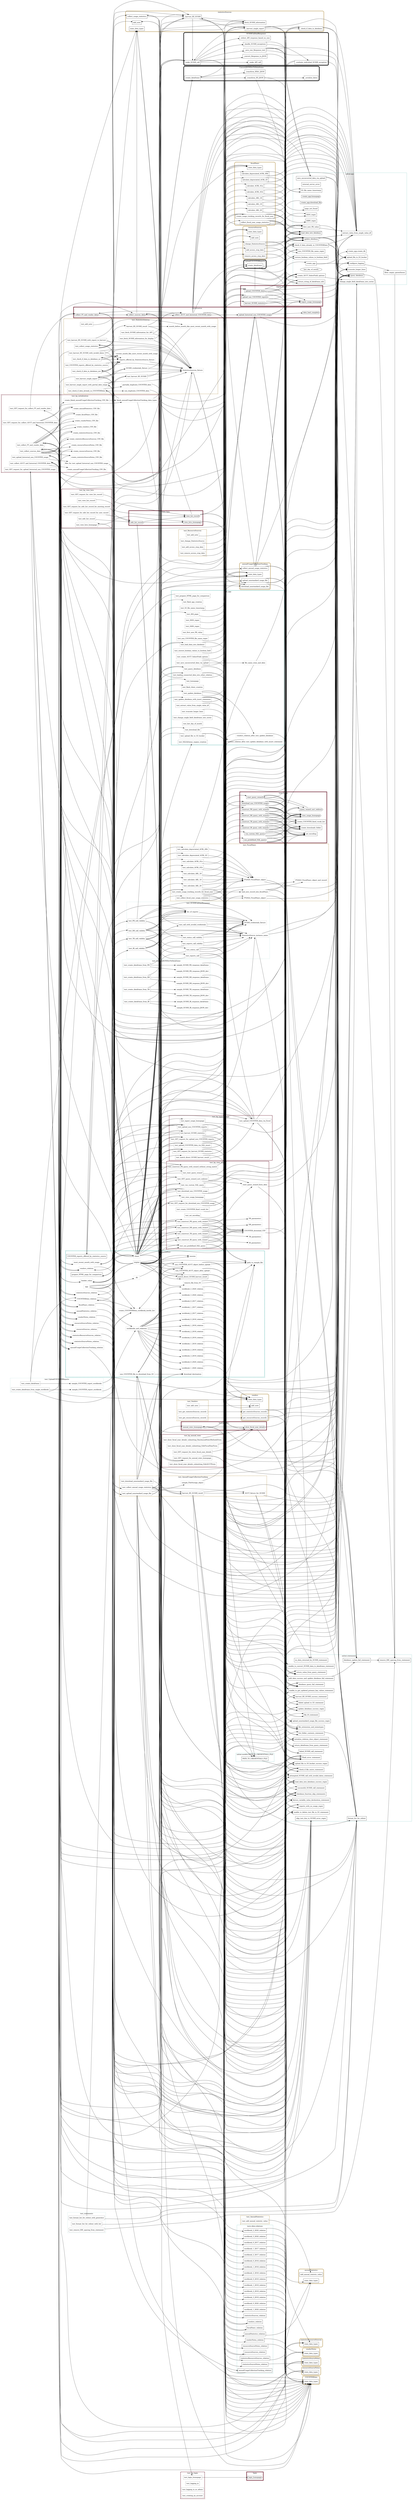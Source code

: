 digraph package_dependencies {
    graph [rankdir="LR"]

    /* Cluster Types
        Rounded = Class
        Dahsed = Test module

        Gold outline = Relation
        Garnet outline = Blueprint
        Blue outline = Module collecting general functions
    */
    /* Node Types
        Box = Function
        Cds = Route function
        Folder = Function connecting to S3
        Cylinder = Function connecting to MySQL/SQLAlchemy
        
        Dashed = Test function
        Dotted = Fixture function
    */


    /* *** All Functions *** */

    subgraph cluster_fiscalYears {
        label="fiscalYears"
        style="rounded"
        color="#ceb888"
        penwidth=5

        state_data_types_in_fiscalYears [
            label="state_data_types"
            shape="box"
        ]
        calculate_depreciated_ACRL_60b [shape="box"]
        calculate_depreciated_ACRL_63 [shape="box"]
        calculate_ACRL_61a [shape="box"]
        calculate_ACRL_61b [shape="box"]
        calculate_ARL_18 [shape="box"]
        calculate_ARL_19 [shape="box"]
        calculate_ARL_20 [shape="box"]
        create_usage_tracking_records_for_fiscal_year [shape="box"]
        collect_fiscal_year_usage_statistics [shape="box"]
    }


    subgraph cluster_annualStatistics {
        label="annualStatistics"
        style="rounded"
        color="#ceb888"
        penwidth=5

        state_data_types_in_annualStatistics [
            label="state_data_types"
            shape="box"
        ]
        add_annual_statistic_value [shape="box"]
    }


    subgraph cluster_vendors {
        label="vendors"
        style="rounded"
        color="#ceb888"
        penwidth=5

        state_data_types_in_vendors [
            label="state_data_types"
            shape="box"
        ]
        get_statisticsSources_records [shape="box"]
        get_resourceSources_records [shape="box"]
        add_note_in_vendors [
            label="add_note"
            shape="box"
        ]
    }


    subgraph cluster_vendorNotes {
        label="vendorNotes"
        style="rounded"
        color="#ceb888"
        penwidth=5

        state_data_types_in_vendorNotes [
            label="state_data_types"
            shape="box"
        ]
    }


    subgraph cluster_statisticsSources {
        label="statisticsSources"
        style="rounded"
        color="#ceb888"
        penwidth=5

        state_data_types_in_statisticsSources [
            label="state_data_types"
            shape="box"
        ]
        fetch_SUSHI_information [shape="box"]
        _harvest_R5_SUSHI [shape="box"]
        _harvest_single_report [shape="box"]
        _check_if_data_in_database [shape="box"]
        collect_usage_statistics [shape="box"]
        add_note_in_statisticsSources [
            label="add_note"
            shape="box"
        ]
    }


    subgraph cluster_statisticsSourceNotes {
        label="statisticsSourceNotes"
        style="rounded"
        color="#ceb888"
        penwidth=5

        state_data_types_in_statisticsSourceNotes [
            label="state_data_types"
            shape="box"
        ]
    }


    subgraph cluster_resourceSources {
        label="resourceSources"
        style="rounded"
        color="#ceb888"
        penwidth=5

        state_data_types_in_resourceSources [
            label="state_data_types"
            shape="box"
        ]
        add_access_stop_date [shape="box"]
        remove_access_stop_date [shape="box"]
        change_StatisticsSource [shape="box"]
        add_note_in_resourceSources [
            label="add_note"
            shape="box"
        ]
    }


    subgraph cluster_resourceSourceNotes {
        label="resourceSourceNotes"
        style="rounded"
        color="#ceb888"
        penwidth=5

        state_data_types_in_resourceSourceNotes [
            label="state_data_types"
            shape="box"
        ]
    }


    subgraph cluster_statisticsResourceSources {
        label="statisticsResourceSources"
        style="rounded"
        color="#ceb888"
        penwidth=5

        state_data_types_in_statisticsResourceSources [
            label="state_data_types"
            shape="box"
        ]
    }


    subgraph cluster_annualUsageCollectionTracking {
        label="annualUsageCollectionTracking"
        style="rounded"
        color="#ceb888"
        penwidth=5

        state_data_types_in_annualUsageCollectionTracking [
            label="state_data_types"
            shape="box"
        ]
        collect_annual_usage_statistics [shape="box"]
        upload_nonstandard_usage_file [shape="box"]
        download_nonstandard_usage_file [shape="folder"]
    }


    subgraph cluster_COUNTERData {
        label="COUNTERData"
        style="rounded"
        color="#ceb888"
        penwidth=5

        state_data_types_in_COUNTERData [
            label="state_data_types"
            shape="box"
        ]
    }


    subgraph cluster_SUSHICallAndResponse {
        label="SUSHICallAndResponse"
        style="rounded"
        penwidth=5

        make_SUSHI_call [shape="box"]
        _make_API_call [shape="box"]
        _convert_Response_to_JSON [shape="box"]
        _save_raw_Response_text [shape="box"]
        _handle_SUSHI_exceptions [shape="box"]
        _evaluate_individual_SUSHI_exception [shape="box"]
        _stdout_API_response_based_on_size [shape="box"]
    }


    subgraph cluster_UploadCOUNTERReports {
        label="UploadCOUNTERReports"
        style="rounded"
        penwidth=5

        create_dataframe_in_UploadCOUNTERReports [
            label="create_dataframe"
            shape="box"
        ]
    }


    subgraph cluster_ConvertJSONDictToDataframe {
        label="ConvertJSONDictToDataframe"
        style="rounded"
        penwidth=5

        create_dataframe_in_ConvertJSONDictToDataframe [
            label="create_dataframe"
            shape="box"
        ]
        _transform_R5_JSON [shape="box"]
        _transform_R5b1_JSON [shape="box"]
        _serialize_dates [shape="box"]
    }


    subgraph cluster_annual_stats {
        label="annual_stats"
        color="#782f40"
        penwidth=5

        annual_stats_homepage [shape="cds"]
        show_fiscal_year_details [shape="cds"]
    }


    subgraph cluster_ingest_usage {
        label="ingest_usage"
        color="#782f40"
        penwidth=5

        ingest_usage_homepage [shape="cds"]
        upload_COUNTER_data [shape="cds"]
        harvest_SUSHI_statistics [shape="cds"]
        upload_non_COUNTER_reports [shape="cds"]
    }


    subgraph cluster_initialization {
        label="initialization"
        color="#782f40"
        penwidth=5

        collect_FY_and_vendor_data [shape="cds"]
        collect_sources_data [shape="cds"]
        collect_AUCT_and_historical_COUNTER_data [shape="cds"]
        upload_historical_non_COUNTER_usage [shape="cds"]
        data_load_complete [shape="cds"]
    }


    subgraph cluster_login {
        label="login"
        color="#782f40"
        penwidth=5

        login_homepage [shape="cds"]
    }


    subgraph cluster_view_lists {
        label="view_lists"
        color="#782f40"
        penwidth=5

        view_lists_homepage [shape="cds"]
        view_list_record [shape="cds"]
        edit_list_record [shape="cds"]
    }


    subgraph cluster_view_usage {
        label="view_usage"
        color="#782f40"
        penwidth=5

        create_COUNTER_fixed_vocab_list [shape="box"]
        set_encoding [shape="box"]
        create_downloads_folder [shape="box"]
        view_usage_homepage [shape="cds"]
        run_custom_SQL_query [shape="cds"]
        use_predefined_SQL_query [shape="cds"]
        start_query_wizard [shape="cds"]
        query_wizard_sort_redirect [shape="cds"]
        construct_PR_query_with_wizard [shape="cds"]
        construct_DR_query_with_wizard [shape="cds"]
        construct_TR_query_with_wizard [shape="cds"]
        construct_IR_query_with_wizard [shape="cds"]
        download_non_COUNTER_usage [shape="cds"]
    }


    subgraph cluster_PATH_TO_CREDENTIALS_FILE {
        label="nolcat.models.PATH_TO_CREDENTIALS_FILE"
        color="#5cb8b2"

        PATH_TO_CREDENTIALS_FILE [shape="box"]
    }
    PATH_TO_CREDENTIALS_FILE -> check_if_file_exists_statement


    subgraph cluster_app {
        label="nolcat.app"
        color="#5cb8b2"

        filter_empty_parentheses [shape="box"]
        configure_logging [shape="box"]
        page_not_found [shape="box"]
        internal_server_error [shape="box"]
        create_app [shape="box"]
        "create_app.create_db" [shape="box"]
        "create_app.homepage" [shape="cds"]
        "create_app.download_file" [shape="cds"]
        first_new_PK_value [shape="box"]
        return_string_of_dataframe_info [shape="box"]
        change_single_field_dataframe_into_series [shape="box"]
        restore_boolean_values_to_boolean_field [shape="box"]
        upload_file_to_S3_bucket [shape="folder"]
        create_AUCT_SelectField_options [shape="box"]
        load_data_into_database [shape="cylinder"]
        query_database [shape="cylinder"]
        check_if_data_already_in_COUNTERData [shape="box"]
        truncate_longer_lines [shape="box"]
        update_database [shape="cylinder"]
        save_unconverted_data_via_upload [shape="box"]
        ISSN_regex [shape="box"]
        ISBN_regex [shape="box"]
        last_day_of_month
        extract_value_from_single_value_df [shape="box"]
        S3_file_name_timestamp [shape="box"]
        non_COUNTER_file_name_regex [shape="box"]
    }


    subgraph cluster_statements {
        label="nolcat.statements"
        color="#5cb8b2"

        file_extensions_and_mimetypes [shape="box"]
        format_list_for_stdout [shape="box"]
        remove_IDE_spacing_from_statement [shape="box"]
        initialize_relation_class_object_statement [shape="box"]
        fixture_variable_value_declaration_statement [shape="box"]
        unable_to_convert_SUSHI_data_to_dataframe_statement [shape="box"]
        unable_to_get_updated_primary_key_values_statement [shape="box"]
        Flask_error_statement [shape="box"]
        file_IO_statement [shape="box"]
        list_folder_contents_statement [shape="box"]
        check_if_file_exists_statement [shape="box"]
        failed_upload_to_S3_statement [shape="box"]
        unable_to_delete_test_file_in_S3_statement [shape="box"]
        upload_file_to_S3_bucket_success_regex [shape="box"]
        upload_nonstandard_usage_file_success_regex [shape="box"]
        return_value_from_query_statement [shape="box"]
        return_dataframe_from_query_statement [shape="box"]
        database_query_fail_statement [shape="box"]
        database_update_fail_statement [shape="box"]
        add_data_success_and_update_database_fail_statement [shape="box"]
        database_function_skip_statements [shape="box"]
        load_data_into_database_success_regex [shape="box"]
        update_database_success_regex [shape="box"]
        successful_SUSHI_call_statement [shape="box"]
        harvest_R5_SUSHI_success_statement [shape="box"]
        failed_SUSHI_call_statement [shape="box"]
        no_data_returned_by_SUSHI_statement [shape="box"]
        attempted_SUSHI_call_with_invalid_dates_statement [shape="box"]
        reports_with_no_usage_regex [shape="box"]
        skip_test_due_to_SUSHI_error_regex [shape="box"]
    }


    subgraph cluster_relations {
        label="tests.data.relations"
        color="#5cb8b2"

        fiscalYears_relation_in_relations [
            label="fiscalYears_relation"
            shape="box"
        ]
        annualStatistics_relation_in_relations [
            label="annualStatistics_relation"
            shape="box"
        ]
        vendors_relation_in_relations [
            label="vendors_relation"
            shape="box"
        ]
        vendorNotes_relation_in_relations [
            label="vendorNotes_relation"
            shape="box"
        ]
        statisticsSources_relation_in_relations [
            label="statisticsSources_relation"
            shape="box"
        ]
        statisticsSourceNotes_relation_in_relations [
            label="statisticsSourceNotes_relation"
            shape="box"
        ]
        resourceSources_relation_in_relations [
            label="resourceSources_relation"
            shape="box"
        ]
        resourceSourceNotes_relation_in_relations [
            label="resourceSourceNotes_relation"
            shape="box"
        ]
        statisticsResourceSources_relation_in_relations [
            label="statisticsResourceSources_relation"
            shape="box"
        ]
        annualUsageCollectionTracking_relation_in_relations [
            label="annualUsageCollectionTracking_relation"
            shape="box"
        ]
        workbook_0_2017_relation_in_relations [
            label="workbook_0_2017_relation"
            shape="box"
        ]
        workbook_1_2017_relation_in_relations [
            label="workbook_1_2017_relation"
            shape="box"
        ]
        workbook_2_2017_relation_in_relations [
            label="workbook_2_2017_relation"
            shape="box"
        ]
        workbook_0_2018_relation_in_relations [
            label="workbook_0_2018_relation"
            shape="box"
        ]
        workbook_1_2018_relation_in_relations [
            label="workbook_1_2018_relation"
            shape="box"
        ]
        workbook_2_2018_relation_in_relations [
            label="workbook_2_2018_relation"
            shape="box"
        ]
        workbook_0_2019_relation_in_relations [
            label="workbook_0_2019_relation"
            shape="box"
        ]
        workbook_1_2019_relation_in_relations [
            label="workbook_1_2019_relation"
            shape="box"
        ]
        workbook_2_2019_relation_in_relations [
            label="workbook_2_2019_relation"
            shape="box"
        ]
        workbook_3_2019_relation_in_relations [
            label="workbook_3_2019_relation"
            shape="box"
        ]
        workbook_0_2020_relation_in_relations [
            label="workbook_0_2020_relation"
            shape="box"
        ]
        workbook_1_2020_relation_in_relations [
            label="workbook_1_2020_relation"
            shape="box"
        ]
        workbook_2_2020_relation_in_relations [
            label="workbook_2_2020_relation"
            shape="box"
        ]
        workbook_3_2020_relation_in_relations [
            label="workbook_3_2020_relation"
            shape="box"
        ]
    }


    subgraph cluster_conftest {
        label="tests.conftest"
        style="dashed"
        color="#5cb8b2"
        penwidth=5

        engine [
            shape="cylinder"
            style="dotted"
        ]
        app [
            shape="box"
            style="dotted"
        ]
        client [
            shape="box"
            style="dotted"
        ]
        db [
            shape="box"
            style="dotted"
        ]
        session [
            shape="box"
            style="dotted"
        ]
        fiscalYears_relation_in_conftest [
            label="fiscalYears_relation"
            shape="box"
            style="dotted"
        ]
        annualStatistics_relation_in_conftest [
            label="annualStatistics_relation"
            shape="box"
            style="dotted"
        ]
        vendors_relation_in_conftest [
            label="vendors_relation"
            shape="box"
            style="dotted"
        ]
        vendorNotes_relation_in_conftest [
            label="vendorNotes_relation"
            shape="box"
            style="dotted"
        ]
        statisticsSources_relation_in_conftest [
            label="statisticsSources_relation"
           shape="box"
            style="dotted"
        ]
        statisticsSourceNotes_relation_in_conftest [
            label="statisticsSourceNotes_relation"
            shape="box"
            style="dotted"
        ]
        resourceSources_relation_in_conftest [
            label="resourceSources_relation"
            shape="box"
            style="dotted"
        ]
        resourceSourceNotes_relation_in_conftest [
            label="resourceSourceNotes_relation"
            shape="box"
            style="dotted"
        ]
        statisticsResourceSources_relation_in_conftest [
            label="statisticsResourceSources_relation"
            shape="box"
            style="dotted"
        ]
        annualUsageCollectionTracking_relation_in_conftest [
            label="annualUsageCollectionTracking_relation"
            shape="box"
            style="dotted"
        ]
        workbook_0_2017_relation_in_conftest [
            label="workbook_0_2017_relation"
            shape="box"
            style="dotted"
        ]
        workbook_1_2017_relation_in_conftest [
            label="workbook_1_2017_relation"
            shape="box"
            style="dotted"
        ]
        workbook_2_2017_relation_in_conftest [
            label="workbook_2_2017_relation"
            shape="box"
            style="dotted"
        ]
        workbook_0_2018_relation_in_conftest [
            label="workbook_0_2018_relation"
            shape="box"
            style="dotted"
        ]
        workbook_1_2018_relation_in_conftest [
            label="workbook_1_2018_relation"
            shape="box"
            style="dotted"
        ]
        workbook_2_2018_relation_in_conftest [
            label="workbook_2_2018_relation"
            shape="box"
            style="dotted"
        ]
        workbook_0_2019_relation_in_conftest [
            label="workbook_0_2019_relation"
            shape="box"
            style="dotted"
        ]
        workbook_1_2019_relation_in_conftest [
            label="workbook_1_2019_relation"
            shape="box"
            style="dotted"
        ]
        workbook_2_2019_relation_in_conftest [
            label="workbook_2_2019_relation"
            shape="box"
            style="dotted"
        ]
        workbook_3_2019_relation_in_conftest [
            label="workbook_3_2019_relation"
            shape="box"
            style="dotted"
        ]
        workbook_0_2020_relation_in_conftest [
            label="workbook_0_2020_relation"
            shape="box"
            style="dotted"
        ]
        workbook_1_2020_relation_in_conftest [
            label="workbook_1_2020_relation"
            shape="box"
            style="dotted"
        ]
        workbook_2_2020_relation_in_conftest [
            label="workbook_2_2020_relation"
            shape="box"
            style="dotted"
        ]
        workbook_3_2020_relation_in_conftest [
            label="workbook_3_2020_relation"
            shape="box"
            style="dotted"
        ]
        workbooks_and_relations [
            shape="box"
            style="dotted"
        ]
        create_COUNTERData_workbook_iterdir_list [
            shape="box"
            style="dotted"
        ]
        COUNTERData_relation [
            shape="box"
            style="dotted"
        ]
        download_destination [
            shape="box"
            style="dotted"
        ]
        path_to_sample_file [
            shape="box"
            style="dotted"
        ]
        remove_file_from_S3 [
            shape="folder"
            style="dotted"
        ]
        non_COUNTER_AUCT_object_before_upload [
            shape="folder"
            style="dotted"
        ]
        non_COUNTER_AUCT_object_after_upload [
            shape="box"
            style="dotted"
        ]
        non_COUNTER_file_to_download_from_S3 [
            shape="folder"
            style="dotted"
        ]
        header_value [
            shape="box"
            style="dotted"
        ]
        most_recent_month_with_usage [
            shape="box"
            style="dotted"
        ]
        match_direct_SUSHI_harvest_result [shape="box"]
        COUNTER_reports_offered_by_statistics_source [shape="box"]
        prepare_HTML_page_for_comparison [shape="box"]
    }


    subgraph cluster_test_AnnualStatistics {
        label="test_AnnualStatistics"
        style="dashed"
        color="#ceb888"
        penwidth=5

        test_add_annual_statistic_value [
            shape="box"
            style="dashed"
        ]
    }


    subgraph cluster_test_AnnualUsageCollectionTracking {
        label="test_AnnualUsageCollectionTracking"
        style="dashed"
        color="#ceb888"
        penwidth=5

        AUCT_fixture_for_SUSHI [
            shape="box"
            style="dotted"
        ]
        harvest_R5_SUSHI_result_in_test_AnnualUsageCollectionTracking [
            label="harvest_R5_SUSHI_result"
            shape="folder"
            style="dashed"
        ]
        test_collect_annual_usage_statistics [
            shape="box"
            style="dashed"
        ]
        sample_FileStorage_object [
            shape="box"
            style="dotted"
        ]
        test_upload_nonstandard_usage_file [
            shape="folder"
            style="dashed"
        ]
        test_download_nonstandard_usage_file [
            shape="box"
            style="dashed"
        ]
    }


    subgraph cluster_test_app {
        label="test_app"
        style="dashed"
        color="#5cb8b2"
        penwidth=5

        test_flask_app_creation [
            shape="box"
            style="dashed"
        ]
        test_flask_client_creation [
            shape="box"
            style="dashed"
        ]
        test_SQLAlchemy_engine_creation [
            shape="box"
            style="dashed"
        ]
        test_homepage [
            shape="box"
            style="dashed"
        ]
        test_404_page [
            shape="box"
            style="dashed"
        ]
        test_load_data_into_database [
            shape="box"
            style="dashed"
        ]
        test_query_database [
            shape="box"
            style="dashed"
        ]
        test_loading_connected_data_into_other_relation [
            shape="box"
            style="dashed"
        ]
        test_download_file [
            shape="box"
            style="dashed"
        ]
        test_first_new_PK_value [
            shape="box"
            style="dashed"
        ]
        test_change_single_field_dataframe_into_series [
            shape="box"
            style="dashed"
        ]
        test_restore_boolean_values_to_boolean_field [
            shape="box"
            style="dashed"
        ]
        test_upload_file_to_S3_bucket [
            shape="folder"
            style="dashed"
        ]
        test_create_AUCT_SelectField_options [
            shape="box"
            style="dashed"
        ]
        test_truncate_longer_lines [
            shape="box"
            style="dashed"
        ]
        vendors_relation_after_test_update_database [
            shape="box"
            style="dotted"
        ]
        test_update_database [
            shape="box"
            style="dashed"
        ]
        vendors_relation_after_test_update_database_with_insert_statement [
            shape="box"
            style="dotted"
        ]
        test_update_database_with_insert_statement [
            shape="box"
            style="dashed"
        ]
        test_prepare_HTML_page_for_comparison [
            shape="box"
            style="dashed"
        ]
        file_name_stem_and_data [
            shape="folder"
            style="dotted"
        ]
        test_save_unconverted_data_via_upload [
            shape="folder"
            style="dashed"
        ]
        test_ISSN_regex [
            shape="box"
            style="dashed"
        ]
        test_ISBN_regex [
            shape="box"
            style="dashed"
        ]
        test_last_day_of_month [
            shape="box"
            style="dashed"
        ]
        test_extract_value_from_single_value_df [
            shape="box"
            style="dashed"
        ]
        test_S3_file_name_timestamp [
            shape="box"
            style="dashed"
        ]
        test_non_COUNTER_file_name_regex [
            shape="box"
            style="dashed"
        ]
    }


    subgraph cluster_test_bp_annual_stats {
        label="test_bp_annual_stats"
        style="dashed"
        color="#782f40"
        penwidth=5

        test_GET_request_for_annual_stats_homepage [
            shape="box"
            style="dashed"
        ]
        test_GET_request_for_show_fiscal_year_details [
            shape="box"
            style="dashed"
        ]
        test_show_fiscal_year_details_submitting_RunAnnualStatsMethodsForm [
            shape="box"
            style="dashed"
        ]
        test_show_fiscal_year_details_submitting_EditFiscalYearForm [
            shape="box"
            style="dashed"
        ]
        test_show_fiscal_year_details_submitting_EditAUCTForm [
            shape="box"
            style="dashed"
        ]
    }


    subgraph cluster_test_bp_ingest_usage {
        label="test_bp_ingest_usage"
        style="dashed"
        color="#782f40"
        penwidth=5

        test_ingest_usage_homepage [
            shape="box"
            style="dashed"
        ]
        test_upload_COUNTER_data_via_Excel [
            shape="box"
            style="dashed"
        ]
        test_upload_COUNTER_data_via_SQL_insert [
            shape="box"
            style="dashed"
        ]
        test_match_direct_SUSHI_harvest_result [
            shape="box"
            style="dashed"
        ]
        test_GET_request_for_harvest_SUSHI_statistics [
            shape="box"
            style="dashed"
        ]
        test_harvest_SUSHI_statistics [
            shape="box"
            style="dashed"
        ]
        test_GET_request_for_upload_non_COUNTER_reports [
            shape="box"
            style="dashed"
        ]
        test_upload_non_COUNTER_reports [
            shape="folder"
            style="dashed"
        ]
    }


    subgraph cluster_test_bp_initialization {
        label="test_bp_initialization"
        style="dashed"
        color="#782f40"
        penwidth=5

        blank_annualUsageCollectionTracking_data_types [
            shape="box"
            style="dotted"
        ]
        create_fiscalYears_CSV_file [
            shape="box"
            style="dotted"
        ]
        create_annualStatistics_CSV_file [
            shape="box"
            style="dotted"
        ]
        create_vendors_CSV_file [
            shape="box"
            style="dotted"
        ]
        create_vendorNotes_CSV_file [
            shape="box"
            style="dotted"
        ]
        create_statisticsSources_CSV_file [
            shape="box"
            style="dotted"
        ]
        create_statisticsSourceNotes_CSV_file [
            shape="box"
            style="dotted"
        ]
        create_resourceSources_CSV_file [
            shape="box"
            style="dotted"
        ]
        create_resourceSourceNotes_CSV_file [
            shape="box"
            style="dotted"
        ]
        create_statisticsResourceSources_CSV_file [
            shape="box"
            style="dotted"
        ]
        create_blank_annualUsageCollectionTracking_CSV_file [
            shape="box"
            style="dotted"
        ]
        create_annualUsageCollectionTracking_CSV_file [
            shape="box"
            style="dotted"
        ]
        test_GET_request_for_collect_FY_and_vendor_data [
            shape="box"
            style="dashed"
        ]
        test_collect_FY_and_vendor_data [
            shape="box"
            style="dashed"
        ]
        test_collect_sources_data [
            shape="box"
            style="dashed"
        ]
        test_GET_request_for_collect_AUCT_and_historical_COUNTER_data [
            shape="box"
            style="dashed"
        ]
        test_collect_AUCT_and_historical_COUNTER_data [
            shape="box"
            style="dashed"
        ]
        test_GET_request_for_upload_historical_non_COUNTER_usage [
            shape="box"
            style="dashed"
        ]
        files_for_test_upload_historical_non_COUNTER_usage [
            shape="folder"
            style="dotted"
        ]
        test_upload_historical_non_COUNTER_usage [
            shape="folder"
            style="dashed"
        ]
    }


    subgraph cluster_test_bp_login {
        label="test_bp_login"
        style="dashed"
        color="#782f40"
        penwidth=5

        test_login_homepage [
            shape="box"
            style="dashed"
        ]
        test_logging_in [
            shape="box"
            style="dashed"
        ]
        test_logging_in_as_admin [
            shape="box"
            style="dashed"
        ]
        test_creating_an_account [
            shape="box"
            style="dashed"
        ]
    }


    subgraph cluster_test_bp_view_lists {
        label="test_bp_view_lists"
        style="dashed"
        color="#782f40"
        penwidth=5

        test_view_lists_homepage [
            shape="box"
            style="dashed"
        ]
        test_GET_request_for_view_list_record [
            shape="box"
            style="dashed"
        ]
        test_view_list_record [
            shape="box"
            style="dashed"
        ]
        test_GET_request_for_edit_list_record_for_existing_record [
            shape="box"
            style="dashed"
        ]
        test_GET_request_for_edit_list_record_for_new_record [
            shape="box"
            style="dashed"
        ]
        test_edit_list_record [
            shape="box"
            style="dashed"
        ]
    }


    subgraph cluster_test_bp_view_usage {
        label="test_bp_view_usage"
        style="dashed"
        color="#782f40"
        penwidth=5

        COUNTER_download_CSV [
            shape="box"
            style="dotted"
        ]
        test_create_COUNTER_fixed_vocab_list [
            shape="box"
            style="dashed"
        ]
        test_set_encoding [
            shape="box"
            style="dashed"
        ]
        test_view_usage_homepage [
            shape="box"
            style="dashed"
        ]
        test_run_custom_SQL_query [
            shape="box"
            style="dashed"
        ]
        test_use_predefined_SQL_query [
            shape="box"
            style="dashed"
        ]
        start_query_wizard_form_data [
            shape="box"
            style="dotted"
        ]
        test_start_query_wizard [
            shape="box"
            style="dashed"
        ]
        test_GET_query_wizard_sort_redirect [
            shape="box"
            style="dashed"
        ]
        PR_parameters [
            shape="box"
            style="dotted"
        ]
        test_construct_PR_query_with_wizard [
            shape="box"
            style="dashed"
        ]
        DR_parameters [
            shape="box"
            style="dotted"
        ]
        test_construct_DR_query_with_wizard [
            shape="box"
            style="dashed"
        ]
        TR_parameters [
            shape="box"
            style="dotted"
        ]
        test_construct_TR_query_with_wizard [
            shape="box"
            style="dashed"
        ]
        IR_parameters [
            shape="box"
            style="dotted"
        ]
        test_construct_IR_query_with_wizard [
            shape="box"
            style="dashed"
        ]
        test_construct_PR_query_with_wizard_without_string_match [
            shape="box"
            style="dashed"
        ]
        test_GET_request_for_download_non_COUNTER_usage [
            shape="box"
            style="dashed"
        ]
        test_download_non_COUNTER_usage [
            shape="box"
            style="dashed"
        ]
    }


    subgraph cluster_test_ConvertJSONDictToDataframe {
        label="test_ConvertJSONDictToDataframe"
        style="dashed"
        color="#5cb8b2"

        sample_SUSHI_PR_response_JSON_dict [
            shape="box"
            style="dotted"
        ]
        sample_SUSHI_DR_response_JSON_dict [
            shape="box"
            style="dotted"
        ]
        sample_SUSHI_TR_response_JSON_dict [
            shape="box"
            style="dotted"
        ]
        sample_SUSHI_IR_response_JSON_dict [
            shape="box"
            style="dotted"
        ]
        sample_SUSHI_PR_response_dataframe [
            shape="box"
            style="dotted"
        ]
        sample_SUSHI_DR_response_dataframe [
            shape="box"
            style="dotted"
        ]
        sample_SUSHI_TR_response_dataframe [
            shape="box"
            style="dotted"
        ]
        sample_SUSHI_IR_response_dataframe [
            shape="box"
            style="dotted"
        ]
        test_create_dataframe_from_PR [
            shape="box"
            style="dashed"
        ]
        test_create_dataframe_from_DR [
            shape="box"
            style="dashed"
        ]
        test_create_dataframe_from_TR [
            shape="box"
            style="dashed"
        ]
        test_create_dataframe_from_IR [
            shape="box"
            style="dashed"
        ]
    }


    subgraph cluster_test_FiscalYears {
        label="test_FiscalYears"
        style="dashed"
        color="#ceb888"
        penwidth=5

        FY2020_FiscalYears_object [
            shape="box"
            style="dotted"
        ]
        test_calculate_depreciated_ACRL_60b [
            shape="box"
            style="dashed"
        ]
        test_calculate_depreciated_ACRL_63 [
            shape="box"
            style="dashed"
        ]
        test_calculate_ACRL_61a [
            shape="box"
            style="dashed"
        ]
        test_calculate_ACRL_61b [
            shape="box"
            style="dashed"
        ]
        test_calculate_ARL_18 [
            shape="box"
            style="dashed"
        ]
        test_calculate_ARL_19 [
            shape="box"
            style="dashed"
        ]
        test_calculate_ARL_20 [
            shape="box"
            style="dashed"
        ]
        FY2023_FiscalYears_object_and_record [
            shape="box"
            style="dotted"
        ]
        load_new_record_into_fiscalYears [
            shape="box"
            style="dotted"
        ]
        test_create_usage_tracking_records_for_fiscal_year [
            shape="box"
            style="dashed"
        ]
        FY2022_FiscalYears_object [
            shape="box"
            style="dotted"
        ]
        test_collect_fiscal_year_usage_statistics [
            shape="box"
            style="dashed"
        ]
    }


    subgraph cluster_test_ResourceSources {
        label="test_ResourceSources"
        style="dashed"
        color="#ceb888"
        penwidth=5

        test_add_access_stop_date [
            shape="box"
            style="dashed"
        ]
        test_remove_access_stop_date [
            shape="box"
            style="dashed"
        ]
        test_change_StatisticsSource [
            shape="box"
            style="dashed"
        ]
        test_add_note_in_test_ResourceSources [
            label="test_add_note"
            shape="box"
            style="dashed"
        ]
    }


    subgraph cluster_test_statements {
        label="test_statements"
        style="dashed"
        color="#5cb8b2"

        test_format_list_for_stdout_with_list [
            shape="box"
            style="dashed"
        ]
        test_format_list_for_stdout_with_generator [
            shape="box"
            style="dashed"
        ]
        test_remove_IDE_spacing_from_statement [
            shape="box"
            style="dashed"
        ]
    }


    subgraph cluster_test_StatisticsSources {
        label="test_StatisticsSources"
        style="dashed"
        color="#ceb888"
        penwidth=5

        current_month_like_most_recent_month_with_usage [
            shape="box"
            style="dotted"
        ]
        StatisticsSources_fixture [
            shape="box"
            style="dotted"
        ]
        test_fetch_SUSHI_information_for_API [
            shape="box"
            style="dashed"
        ]
        test_fetch_SUSHI_information_for_display [
            shape="box"
            style="dashed"
        ]
        SUSHI_credentials_fixture_in_test_StatisticsSources [
            label="SUSHI_credentials_fixture"
            shape="box"
            style="dotted"
        ]
        reports_offered_by_StatisticsSource_fixture [
            shape="box"
            style="dotted"
        ]
        test_COUNTER_reports_offered_by_statistics_source [
            shape="box"
            style="dashed"
        ]
        test_check_if_data_in_database_no [
            shape="box"
            style="dashed"
        ]
        test_check_if_data_in_database_yes [
            shape="box"
            style="dashed"
        ]
        test_harvest_single_report [
            shape="box"
            style="dashed"
        ]
        test_harvest_single_report_with_partial_date_range [
            shape="box"
            style="dashed"
        ]
        test_harvest_R5_SUSHI [
            shape="box"
            style="dashed"
        ]
        test_harvest_R5_SUSHI_with_report_to_harvest [
            shape="box"
            style="dashed"
        ]
        test_harvest_R5_SUSHI_with_invalid_dates [
            shape="box"
            style="dashed"
        ]
        month_before_month_like_most_recent_month_with_usage [
            shape="box"
            style="dotted"
        ]
        harvest_R5_SUSHI_result_in_test_StatisticsSources [
            label="harvest_R5_SUSHI_result"
            shape="box"
            style="dotted"
        ]
        test_collect_usage_statistics [
            shape="box"
            style="dashed"
        ]
        test_add_note_in_test_StatisticsSources [
            label="test_add_note"
            shape="box"
            style="dashed"
        ]
        partially_duplicate_COUNTER_data [
            shape="box"
            style="dotted"
        ]
        non_duplicate_COUNTER_data [
            shape="box"
            style="dotted"
        ]
        test_check_if_data_already_in_COUNTERData [
            shape="box"
            style="dashed"
        ]
    }


    subgraph cluster_test_SUSHICallAndResponse {
        label="test_SUSHICallAndResponse"
        style="dashed"
        color="#5cb8b2"

        SUSHI_credentials_fixture_in_test_SUSHICallAndResponse [
            label="SUSHI_credentials_fixture"
            shape="box"
            style="dotted"
        ]
        StatisticsSource_instance_name [
            shape="box"
            style="dotted"
        ]
        test_status_call [
            shape="box"
            style="dashed"
        ]
        test_status_call_validity [
            shape="box"
            style="dashed"
        ]
        test_reports_call [
            shape="box"
            style="dashed"
        ]
        test_reports_call_validity [
            shape="box"
            style="dashed"
        ]
        list_of_reports [
            shape="box"
            style="dotted"
        ]
        test_PR_call_validity [
            shape="box"
            style="dashed"
        ]
        test_DR_call_validity [
            shape="box"
            style="dashed"
        ]
        test_TR_call_validity [
            shape="box"
            style="dashed"
        ]
        test_IR_call_validity [
            shape="box"
            style="dashed"
        ]
        test_call_with_invalid_credentials [
            shape="box"
            style="dashed"
        ]
    }


    subgraph cluster_test_UploadCOUNTERReports {
        label="test_UploadCOUNTERReports"
        style="dashed"
        color="#5cb8b2"

        sample_COUNTER_report_workbook [
            shape="box"
            style="dotted"
        ]
        test_create_dataframe_from_single_workbook [
            shape="box"
            style="dashed"
        ]
        sample_COUNTER_report_workbooks [
            shape="box"
            style="dotted"
        ]
        test_create_dataframe [
            shape="box"
            style="dashed"
        ]
    }


    subgraph cluster_test_Vendors {
        label="test_Vendors"
        style="dashed"
        color="#ceb888"
        penwidth=5

        test_get_statisticsSources_records [
            shape="box"
            style="dashed"
        ]
        test_get_resourceSources_records [
            shape="box"
            style="dashed"
        ]
        test_add_note_in_test_Vendors [
            label="test_add_note"
            shape="box"
            style="dashed"
        ]
    }

    
    /* *** Calls Between Functions *** */
    /*
        Edges are organized by calling function
        Flask redirects to a route function's URL via `url_for()` count as a function call
        Accessing a route via the Flask test client counts as a function call
    */
    // nolcat.annual_stats.views
    show_fiscal_year_details -> annual_stats_homepage
    annual_stats_homepage -> show_fiscal_year_details
    show_fiscal_year_details -> state_data_types_in_fiscalYears
    show_fiscal_year_details -> state_data_types_in_annualUsageCollectionTracking
    annual_stats_homepage -> Flask_error_statement
    show_fiscal_year_details -> Flask_error_statement
    annual_stats_homepage -> database_query_fail_statement
    show_fiscal_year_details -> database_query_fail_statement
    annual_stats_homepage -> query_database
    show_fiscal_year_details -> query_database

    // nolcat.ingest_usage.views
    upload_COUNTER_data -> ingest_usage_homepage
    harvest_SUSHI_statistics -> ingest_usage_homepage
    upload_non_COUNTER_reports -> ingest_usage_homepage
    upload_COUNTER_data -> create_dataframe_in_UploadCOUNTERReports
    harvest_SUSHI_statistics -> collect_usage_statistics
    upload_non_COUNTER_reports -> upload_nonstandard_usage_file
    upload_COUNTER_data -> format_list_for_stdout
    harvest_SUSHI_statistics -> initialize_relation_class_object_statement
    upload_COUNTER_data -> unable_to_convert_SUSHI_data_to_dataframe_statement
    collect_AUCT_and_historical_COUNTER_data -> unable_to_convert_SUSHI_data_to_dataframe_statement
    upload_COUNTER_data -> unable_to_get_updated_primary_key_values_statement
    upload_COUNTER_data -> Flask_error_statement
    harvest_SUSHI_statistics -> Flask_error_statement
    upload_non_COUNTER_reports -> Flask_error_statement
    upload_non_COUNTER_reports -> upload_nonstandard_usage_file_success_regex
    harvest_SUSHI_statistics -> database_query_fail_statement
    upload_non_COUNTER_reports -> database_query_fail_statement
    upload_COUNTER_data -> database_update_fail_statement
    upload_COUNTER_data -> update_database_success_regex
    harvest_SUSHI_statistics -> query_database
    upload_non_COUNTER_reports -> query_database
    upload_COUNTER_data -> load_data_into_database
    upload_COUNTER_data -> update_database
    upload_COUNTER_data -> first_new_PK_value
    upload_non_COUNTER_reports -> create_AUCT_SelectField_options
    upload_COUNTER_data -> check_if_data_already_in_COUNTERData
    upload_COUNTER_data -> truncate_longer_lines

    // nolcat.initialization.views
    collect_AUCT_and_historical_COUNTER_data -> collect_FY_and_vendor_data
    collect_FY_and_vendor_data -> collect_sources_data
    collect_AUCT_and_historical_COUNTER_data -> collect_sources_data
    collect_sources_data -> collect_AUCT_and_historical_COUNTER_data
    collect_AUCT_and_historical_COUNTER_data -> upload_historical_non_COUNTER_usage
    upload_historical_non_COUNTER_usage -> data_load_complete
    collect_FY_and_vendor_data -> state_data_types_in_fiscalYears
    collect_FY_and_vendor_data -> state_data_types_in_annualStatistics
    collect_FY_and_vendor_data -> state_data_types_in_vendors
    collect_FY_and_vendor_data -> state_data_types_in_vendorNotes
    collect_sources_data -> state_data_types_in_statisticsSources
    collect_sources_data -> state_data_types_in_statisticsSourceNotes
    collect_sources_data -> state_data_types_in_resourceSources
    collect_sources_data -> state_data_types_in_resourceSourceNotes
    collect_AUCT_and_historical_COUNTER_data -> state_data_types_in_annualUsageCollectionTracking
    collect_AUCT_and_historical_COUNTER_data -> create_dataframe_in_UploadCOUNTERReports
    upload_historical_non_COUNTER_usage -> upload_nonstandard_usage_file
    collect_AUCT_and_historical_COUNTER_data -> format_list_for_stdout
    upload_historical_non_COUNTER_usage -> initialize_relation_class_object_statement
    collect_AUCT_and_historical_COUNTER_data -> unable_to_get_updated_primary_key_values_statement
    collect_FY_and_vendor_data -> Flask_error_statement
    collect_sources_data -> Flask_error_statement
    collect_AUCT_and_historical_COUNTER_data -> Flask_error_statement
    upload_historical_non_COUNTER_usage -> Flask_error_statement
    upload_historical_non_COUNTER_usage -> upload_nonstandard_usage_file_success_regex
    collect_AUCT_and_historical_COUNTER_data -> return_dataframe_from_query_statement
    collect_AUCT_and_historical_COUNTER_data -> database_query_fail_statement
    upload_historical_non_COUNTER_usage -> database_query_fail_statement
    collect_FY_and_vendor_data -> load_data_into_database_success_regex
    collect_sources_data -> load_data_into_database_success_regex
    collect_AUCT_and_historical_COUNTER_data -> load_data_into_database_success_regex
    collect_AUCT_and_historical_COUNTER_data -> update_database_success_regex
    collect_AUCT_and_historical_COUNTER_data -> query_database
    upload_historical_non_COUNTER_usage -> query_database
    collect_FY_and_vendor_data -> load_data_into_database
    collect_sources_data -> load_data_into_database
    collect_AUCT_and_historical_COUNTER_data -> load_data_into_database
    collect_AUCT_and_historical_COUNTER_data -> update_database
    collect_FY_and_vendor_data -> first_new_PK_value
    collect_sources_data -> first_new_PK_value
    collect_AUCT_and_historical_COUNTER_data -> first_new_PK_value
    upload_historical_non_COUNTER_usage -> create_AUCT_SelectField_options
    collect_AUCT_and_historical_COUNTER_data -> check_if_data_already_in_COUNTERData
    upload_historical_non_COUNTER_usage -> non_COUNTER_file_name_regex

    // nolcat.login.views

    // nolcat.view_lists.views
    edit_list_record -> view_lists_homepage
    edit_list_record -> view_list_record
    view_list_record -> add_note_in_resourceSources
    view_list_record -> add_note_in_statisticsSources
    view_list_record -> add_note_in_vendors
    view_lists_homepage -> Flask_error_statement
    view_list_record -> Flask_error_statement
    edit_list_record -> Flask_error_statement
    view_lists_homepage -> database_query_fail_statement
    edit_list_record -> database_query_fail_statement
    view_lists_homepage -> query_database
    view_list_record -> query_database
    edit_list_record -> query_database

    // nolcat.view_usage.views
    construct_PR_query_with_wizard -> create_COUNTER_fixed_vocab_list
    construct_DR_query_with_wizard -> create_COUNTER_fixed_vocab_list
    construct_TR_query_with_wizard -> create_COUNTER_fixed_vocab_list
    construct_IR_query_with_wizard -> create_COUNTER_fixed_vocab_list
    run_custom_SQL_query -> set_encoding
    use_predefined_SQL_query -> set_encoding
    construct_PR_query_with_wizard -> set_encoding
    construct_DR_query_with_wizard -> set_encoding
    construct_TR_query_with_wizard -> set_encoding
    construct_IR_query_with_wizard -> set_encoding
    run_custom_SQL_query -> create_downloads_folder
    use_predefined_SQL_query -> create_downloads_folder
    construct_PR_query_with_wizard -> create_downloads_folder
    construct_DR_query_with_wizard -> create_downloads_folder
    construct_TR_query_with_wizard -> create_downloads_folder
    construct_IR_query_with_wizard -> create_downloads_folder
    download_non_COUNTER_usage -> create_downloads_folder
    run_custom_SQL_query -> view_usage_homepage
    use_predefined_SQL_query -> view_usage_homepage
    start_query_wizard -> view_usage_homepage
    construct_PR_query_with_wizard -> view_usage_homepage
    construct_DR_query_with_wizard -> view_usage_homepage
    construct_TR_query_with_wizard -> view_usage_homepage
    construct_IR_query_with_wizard -> view_usage_homepage
    download_non_COUNTER_usage -> view_usage_homepage
    query_wizard_sort_redirect -> start_query_wizard
    start_query_wizard -> query_wizard_sort_redirect
    download_non_COUNTER_usage -> state_data_types_in_annualUsageCollectionTracking
    download_non_COUNTER_usage -> download_nonstandard_usage_file
    run_custom_SQL_query -> file_extensions_and_mimetypes
    use_predefined_SQL_query -> file_extensions_and_mimetypes
    construct_PR_query_with_wizard -> file_extensions_and_mimetypes
    construct_DR_query_with_wizard -> file_extensions_and_mimetypes
    construct_TR_query_with_wizard -> file_extensions_and_mimetypes
    construct_IR_query_with_wizard -> file_extensions_and_mimetypes
    download_non_COUNTER_usage -> file_extensions_and_mimetypes
    run_custom_SQL_query -> Flask_error_statement
    use_predefined_SQL_query -> Flask_error_statement
    start_query_wizard -> Flask_error_statement
    query_wizard_sort_redirect -> Flask_error_statement
    construct_PR_query_with_wizard -> Flask_error_statement
    construct_DR_query_with_wizard -> Flask_error_statement
    construct_TR_query_with_wizard -> Flask_error_statement
    construct_IR_query_with_wizard -> Flask_error_statement
    download_non_COUNTER_usage -> Flask_error_statement
    run_custom_SQL_query -> list_folder_contents_statement
    use_predefined_SQL_query -> list_folder_contents_statement
    construct_PR_query_with_wizard -> list_folder_contents_statement
    construct_DR_query_with_wizard -> list_folder_contents_statement
    construct_TR_query_with_wizard -> list_folder_contents_statement
    construct_IR_query_with_wizard -> list_folder_contents_statement
    download_non_COUNTER_usage -> list_folder_contents_statement
    run_custom_SQL_query -> check_if_file_exists_statement
    use_predefined_SQL_query -> check_if_file_exists_statement
    construct_PR_query_with_wizard -> check_if_file_exists_statement
    construct_DR_query_with_wizard -> check_if_file_exists_statement
    construct_TR_query_with_wizard -> check_if_file_exists_statement
    construct_IR_query_with_wizard -> check_if_file_exists_statement
    download_non_COUNTER_usage -> check_if_file_exists_statement
    run_custom_SQL_query -> database_query_fail_statement
    use_predefined_SQL_query -> database_query_fail_statement
    start_query_wizard -> database_query_fail_statement
    construct_PR_query_with_wizard -> database_query_fail_statement
    construct_DR_query_with_wizard -> database_query_fail_statement
    construct_TR_query_with_wizard -> database_query_fail_statement
    construct_IR_query_with_wizard -> database_query_fail_statement
    download_non_COUNTER_usage -> database_query_fail_statement
    use_predefined_SQL_query -> attempted_SUSHI_call_with_invalid_dates_statement
    query_wizard_sort_redirect -> attempted_SUSHI_call_with_invalid_dates_statement
    run_custom_SQL_query -> query_database
    use_predefined_SQL_query -> query_database
    start_query_wizard -> query_database
    construct_PR_query_with_wizard -> query_database
    construct_DR_query_with_wizard -> query_database
    construct_TR_query_with_wizard -> query_database
    construct_IR_query_with_wizard -> query_database
    download_non_COUNTER_usage -> query_database
    construct_PR_query_with_wizard -> return_string_of_dataframe_info
    construct_DR_query_with_wizard -> return_string_of_dataframe_info
    construct_TR_query_with_wizard -> return_string_of_dataframe_info
    construct_IR_query_with_wizard -> return_string_of_dataframe_info
    download_non_COUNTER_usage -> create_AUCT_SelectField_options
    download_non_COUNTER_usage -> restore_boolean_values_to_boolean_field
    download_non_COUNTER_usage -> non_COUNTER_file_name_regex

    // nolcat.app
    "create_app.download_file" -> file_extensions_and_mimetypes
    check_if_data_already_in_COUNTERData -> format_list_for_stdout
    save_unconverted_data_via_upload -> format_list_for_stdout
    filter_empty_parentheses -> remove_IDE_spacing_from_statement
    query_database -> remove_IDE_spacing_from_statement
    update_database -> remove_IDE_spacing_from_statement
    first_new_PK_value -> return_value_from_query_statement
    check_if_data_already_in_COUNTERData -> return_value_from_query_statement
    first_new_PK_value -> database_query_fail_statement
    check_if_data_already_in_COUNTERData -> database_query_fail_statement
    update_database -> database_query_fail_statement
    create_app -> "create_app.create_db"
    configure_logging -> filter_empty_parentheses
    create_app -> configure_logging
    save_unconverted_data_via_upload -> upload_file_to_S3_bucket
    first_new_PK_value -> query_database
    check_if_data_already_in_COUNTERData -> query_database
    update_database -> query_database
    create_AUCT_SelectField_options -> change_single_field_dataframe_into_series
    update_database -> truncate_longer_lines
    first_new_PK_value -> extract_value_from_single_value_df
    check_if_data_already_in_COUNTERData -> extract_value_from_single_value_df
    update_database -> extract_value_from_single_value_df

    // nolcat.ConvertJSONDictToDataframe
    create_dataframe_in_ConvertJSONDictToDataframe -> _transform_R5_JSON
    create_dataframe_in_ConvertJSONDictToDataframe -> _transform_R5b1_JSON
    _transform_R5_JSON -> _serialize_dates
    _transform_R5_JSON -> return_string_of_dataframe_info
    _transform_R5_JSON -> ISSN_regex

    // nolcat.models.FiscalYears
    create_usage_tracking_records_for_fiscal_year -> state_data_types_in_annualUsageCollectionTracking
    collect_fiscal_year_usage_statistics -> _harvest_R5_SUSHI
    collect_fiscal_year_usage_statistics -> format_list_for_stdout
    collect_fiscal_year_usage_statistics -> unable_to_get_updated_primary_key_values_statement
    calculate_depreciated_ACRL_60b -> return_value_from_query_statement
    calculate_depreciated_ACRL_63 -> return_value_from_query_statement
    calculate_ACRL_61a -> return_value_from_query_statement
    calculate_ACRL_61b -> return_value_from_query_statement
    calculate_ARL_18 -> return_value_from_query_statement
    calculate_ARL_19 -> return_value_from_query_statement
    calculate_ARL_20 -> return_value_from_query_statement
    create_usage_tracking_records_for_fiscal_year -> return_dataframe_from_query_statement
    calculate_depreciated_ACRL_60b -> database_query_fail_statement
    calculate_depreciated_ACRL_63 -> database_query_fail_statement
    calculate_ACRL_61a -> database_query_fail_statement
    calculate_ACRL_61b -> database_query_fail_statement
    calculate_ARL_18 -> database_query_fail_statement
    calculate_ARL_19 -> database_query_fail_statement
    calculate_ARL_20 -> database_query_fail_statement
    create_usage_tracking_records_for_fiscal_year -> database_query_fail_statement
    collect_fiscal_year_usage_statistics -> database_query_fail_statement
    collect_fiscal_year_usage_statistics -> add_data_success_and_update_database_fail_statement
    collect_fiscal_year_usage_statistics -> harvest_R5_SUSHI_success_statement
    collect_fiscal_year_usage_statistics -> load_data_into_database_success_regex
    collect_fiscal_year_usage_statistics -> update_database_success_regex
    calculate_depreciated_ACRL_60b -> query_database
    calculate_depreciated_ACRL_63 -> query_database
    calculate_ACRL_61a
    calculate_ACRL_61b -> query_database
    calculate_ARL_18 -> query_database
    calculate_ARL_19 -> query_database
    calculate_ARL_20 -> query_database
    create_usage_tracking_records_for_fiscal_year -> query_database
    collect_fiscal_year_usage_statistics -> query_database
    create_usage_tracking_records_for_fiscal_year -> load_data_into_database
    collect_fiscal_year_usage_statistics -> load_data_into_database
    collect_fiscal_year_usage_statistics -> update_database
    collect_fiscal_year_usage_statistics -> first_new_PK_value
    create_usage_tracking_records_for_fiscal_year -> return_string_of_dataframe_info
    calculate_depreciated_ACRL_60b -> extract_value_from_single_value_df
    calculate_depreciated_ACRL_63 -> extract_value_from_single_value_df
    calculate_ACRL_61a -> extract_value_from_single_value_df
    calculate_ACRL_61b -> extract_value_from_single_value_df
    calculate_ARL_18 -> extract_value_from_single_value_df
    calculate_ARL_19 -> extract_value_from_single_value_df
    calculate_ARL_20 -> extract_value_from_single_value_df

    // nolcat.models.AnnualStatistics

    // nolcat.models.Vendors
    get_statisticsSources_records -> return_dataframe_from_query_statement
    get_resourceSources_records -> return_dataframe_from_query_statement
    get_statisticsSources_records -> database_query_fail_statement
    get_resourceSources_records -> database_query_fail_statement
    get_statisticsSources_records -> query_database
    get_resourceSources_records -> query_database

    // nolcat.models.VendorNotes

    // nolcat.models.StatisticsSources
    fetch_SUSHI_information -> PATH_TO_CREDENTIALS_FILE
    _harvest_single_report -> state_data_types_in_COUNTERData
    _harvest_R5_SUSHI -> fetch_SUSHI_information
    collect_usage_statistics -> _harvest_R5_SUSHI
    _harvest_R5_SUSHI -> _harvest_single_report
    _harvest_single_report -> _check_if_data_in_database
    _harvest_R5_SUSHI -> make_SUSHI_call
    _harvest_single_report -> make_SUSHI_call
    _harvest_single_report -> unable_to_convert_SUSHI_data_to_dataframe_statement
    collect_usage_statistics -> unable_to_get_updated_primary_key_values_statement
    _harvest_single_report -> failed_upload_to_S3_statement
    _harvest_single_report -> upload_file_to_S3_bucket_success_regex
    _check_if_data_in_database -> return_value_from_query_statement
    _check_if_data_in_database -> database_query_fail_statement
    _harvest_R5_SUSHI -> successful_SUSHI_call_statement
    collect_usage_statistics -> harvest_R5_SUSHI_success_statement
    _harvest_R5_SUSHI -> attempted_SUSHI_call_with_invalid_dates_statement
    _harvest_R5_SUSHI -> failed_SUSHI_call_statement
    _harvest_single_report -> no_data_returned_by_SUSHI_statement
    _harvest_R5_SUSHI -> reports_with_no_usage_regex
    _harvest_single_report -> reports_with_no_usage_regex
    _harvest_single_report -> upload_file_to_S3_bucket
    _check_if_data_in_database -> query_database
    collect_usage_statistics -> load_data_into_database
    collect_usage_statistics -> first_new_PK_value
    _harvest_single_report -> return_string_of_dataframe_info
    _harvest_single_report -> save_unconverted_data_via_upload
    _check_if_data_in_database -> extract_value_from_single_value_df
    _harvest_single_report -> S3_file_name_timestamp

    // nolcat.models.StatisticsSourceNotes

    // nolcat.models.ResourceSources
    change_StatisticsSource -> state_data_types_in_statisticsResourceSources
    _harvest_single_report -> create_dataframe_in_ConvertJSONDictToDataframe
    change_StatisticsSource -> database_query_fail_statement
    add_access_stop_date -> database_update_fail_statement
    remove_access_stop_date -> database_update_fail_statement
    change_StatisticsSource -> database_update_fail_statement
    add_access_stop_date -> update_database_success_regex
    remove_access_stop_date -> update_database_success_regex
    change_StatisticsSource -> update_database_success_regex
    change_StatisticsSource -> query_database
    change_StatisticsSource -> load_data_into_database
    add_access_stop_date -> update_database
    remove_access_stop_date -> update_database
    change_StatisticsSource -> update_database

    // nolcat.models.ResourceSourceNotes

    // nolcat.models.StatisticsResourceSources

    // nolcat.models.AnnualUsageCollectionTracking
    collect_annual_usage_statistics -> _harvest_R5_SUSHI
    upload_nonstandard_usage_file -> file_extensions_and_mimetypes
    collect_annual_usage_statistics -> initialize_relation_class_object_statement
    collect_annual_usage_statistics -> unable_to_get_updated_primary_key_values_statement
    upload_nonstandard_usage_file -> file_IO_statement
    download_nonstandard_usage_file -> file_IO_statement
    upload_nonstandard_usage_file -> failed_upload_to_S3_statement
    upload_nonstandard_usage_file -> upload_file_to_S3_bucket_success_regex
    collect_annual_usage_statistics -> return_value_from_query_statement
    collect_annual_usage_statistics -> database_query_fail_statement
    collect_annual_usage_statistics -> add_data_success_and_update_database_fail_statement
    upload_nonstandard_usage_file -> add_data_success_and_update_database_fail_statement
    collect_annual_usage_statistics -> harvest_R5_SUSHI_success_statement
    collect_annual_usage_statistics -> load_data_into_database_success_regex
    collect_annual_usage_statistics -> update_database_success_regex
    upload_nonstandard_usage_file -> update_database_success_regex
    upload_nonstandard_usage_file -> upload_file_to_S3_bucket
    collect_annual_usage_statistics -> query_database
    collect_annual_usage_statistics -> load_data_into_database
    collect_annual_usage_statistics -> update_database
    upload_nonstandard_usage_file -> update_database
    collect_annual_usage_statistics -> first_new_PK_value

    // nolcat.models.COUNTERData

    // nolcat.statements
    list_folder_contents_statement -> format_list_for_stdout
    database_update_fail_statement -> remove_IDE_spacing_from_statement
    add_data_success_and_update_database_fail_statement -> database_update_fail_statement

    // nolcat.SUSHICallAndResponse
    _evaluate_individual_SUSHI_exception -> add_note_in_statisticsSources
    make_SUSHI_call -> _make_API_call
    make_SUSHI_call -> _convert_Response_to_JSON
    make_SUSHI_call -> _save_raw_Response_text
    make_SUSHI_call -> _handle_SUSHI_exceptions
    _handle_SUSHI_exceptions -> _evaluate_individual_SUSHI_exception
    make_SUSHI_call -> _stdout_API_response_based_on_size
    make_SUSHI_call -> format_list_for_stdout
    _handle_SUSHI_exceptions -> format_list_for_stdout
    _save_raw_Response_text -> file_IO_statement
    make_SUSHI_call -> upload_file_to_S3_bucket_success_regex
    _save_raw_Response_text -> upload_file_to_S3_bucket_success_regex
    _save_raw_Response_text -> database_query_fail_statement
    _evaluate_individual_SUSHI_exception -> database_query_fail_statement
    make_SUSHI_call -> failed_SUSHI_call_statement
    _convert_Response_to_JSON -> failed_SUSHI_call_statement
    make_SUSHI_call -> no_data_returned_by_SUSHI_statement
    _save_raw_Response_text -> query_database
    _evaluate_individual_SUSHI_exception -> query_database
    _save_raw_Response_text -> save_unconverted_data_via_upload
    _save_raw_Response_text -> extract_value_from_single_value_df
    _save_raw_Response_text -> S3_file_name_timestamp

    // nolcat.UploadCOUNTERReports
    create_dataframe_in_UploadCOUNTERReports -> state_data_types_in_COUNTERData
    create_dataframe_in_UploadCOUNTERReports -> return_string_of_dataframe_info
    create_dataframe_in_UploadCOUNTERReports -> ISSN_regex

    // tests.data.relations
    fiscalYears_relation_in_relations -> state_data_types_in_fiscalYears
    annualStatistics_relation_in_relations -> state_data_types_in_annualStatistics
    vendors_relation_in_relations -> state_data_types_in_vendors
    vendorNotes_relation_in_relations -> state_data_types_in_vendorNotes
    statisticsSources_relation_in_relations -> state_data_types_in_statisticsSources
    statisticsSourceNotes_relation_in_relations -> state_data_types_in_statisticsSourceNotes
    resourceSources_relation_in_relations -> state_data_types_in_resourceSources
    resourceSourceNotes_relation_in_relations -> state_data_types_in_resourceSourceNotes
    statisticsResourceSources_relation_in_relations -> state_data_types_in_statisticsResourceSources
    annualUsageCollectionTracking_relation_in_relations -> state_data_types_in_annualUsageCollectionTracking
    workbook_0_2017_relation_in_relations -> state_data_types_in_COUNTERData
    workbook_1_2017_relation_in_relations -> state_data_types_in_COUNTERData
    workbook_2_2017_relation_in_relations -> state_data_types_in_COUNTERData
    workbook_0_2018_relation_in_relations -> state_data_types_in_COUNTERData
    workbook_1_2018_relation_in_relations -> state_data_types_in_COUNTERData
    workbook_2_2018_relation_in_relations -> state_data_types_in_COUNTERData
    workbook_0_2019_relation_in_relations -> state_data_types_in_COUNTERData
    workbook_1_2019_relation_in_relations -> state_data_types_in_COUNTERData
    workbook_2_2019_relation_in_relations -> state_data_types_in_COUNTERData
    workbook_3_2019_relation_in_relations -> state_data_types_in_COUNTERData
    workbook_0_2020_relation_in_relations -> state_data_types_in_COUNTERData
    workbook_1_2020_relation_in_relations -> state_data_types_in_COUNTERData
    workbook_2_2020_relation_in_relations -> state_data_types_in_COUNTERData
    workbook_3_2020_relation_in_relations -> state_data_types_in_COUNTERData

    // tests.conftest
    fiscalYears_relation_in_conftest -> fiscalYears_relation_in_relations
    annualStatistics_relation_in_conftest -> annualStatistics_relation_in_relations
    vendors_relation_in_conftest -> vendors_relation_in_relations
    vendorNotes_relation_in_conftest -> vendorNotes_relation_in_relations
    statisticsSources_relation_in_conftest -> statisticsSources_relation_in_relations
    statisticsSourceNotes_relation_in_conftest -> statisticsSourceNotes_relation_in_relations
    resourceSources_relation_in_conftest -> resourceSources_relation_in_relations
    resourceSourceNotes_relation_in_conftest -> resourceSourceNotes_relation_in_relations
    statisticsResourceSources_relation_in_conftest -> statisticsResourceSources_relation_in_relations
    annualUsageCollectionTracking_relation_in_conftest -> annualUsageCollectionTracking_relation_in_relations
    workbook_0_2017_relation_in_conftest -> workbook_0_2017_relation_in_relations
    workbook_1_2017_relation_in_conftest -> workbook_1_2017_relation_in_relations
    workbook_2_2017_relation_in_conftest -> workbook_2_2017_relation_in_relations
    workbook_0_2018_relation_in_conftest -> workbook_0_2018_relation_in_relations
    workbook_1_2018_relation_in_conftest -> workbook_1_2018_relation_in_relations
    workbook_2_2018_relation_in_conftest -> workbook_2_2018_relation_in_relations
    workbook_0_2019_relation_in_conftest -> workbook_0_2019_relation_in_relations
    workbook_1_2019_relation_in_conftest -> workbook_1_2019_relation_in_relations
    workbook_2_2019_relation_in_conftest -> workbook_2_2019_relation_in_relations
    workbook_3_2019_relation_in_conftest -> workbook_3_2019_relation_in_relations
    workbook_0_2020_relation_in_conftest -> workbook_0_2020_relation_in_relations
    workbook_1_2020_relation_in_conftest -> workbook_1_2020_relation_in_relations
    workbook_2_2020_relation_in_conftest -> workbook_2_2020_relation_in_relations
    workbook_3_2020_relation_in_conftest -> workbook_3_2020_relation_in_relations
    workbooks_and_relations -> workbook_0_2017_relation_in_conftest
    workbooks_and_relations -> workbook_1_2017_relation_in_conftest
    workbooks_and_relations -> workbook_2_2017_relation_in_conftest
    workbooks_and_relations -> workbook_0_2018_relation_in_conftest
    workbooks_and_relations -> workbook_1_2018_relation_in_conftest
    workbooks_and_relations -> workbook_2_2018_relation_in_conftest
    workbooks_and_relations -> workbook_0_2019_relation_in_conftest
    workbooks_and_relations -> workbook_1_2019_relation_in_conftest
    workbooks_and_relations -> workbook_2_2019_relation_in_conftest
    workbooks_and_relations -> workbook_3_2019_relation_in_conftest
    workbooks_and_relations -> workbook_0_2020_relation_in_conftest
    workbooks_and_relations -> workbook_1_2020_relation_in_conftest
    workbooks_and_relations -> workbook_2_2020_relation_in_conftest
    workbooks_and_relations -> workbook_3_2020_relation_in_conftest
    engine -> session
    engine -> non_COUNTER_AUCT_object_before_upload
    engine -> non_COUNTER_AUCT_object_after_upload
    engine -> match_direct_SUSHI_harvest_result
    engine -> harvest_R5_SUSHI_result_in_test_AnnualUsageCollectionTracking
    engine -> test_collect_annual_usage_statistics
    engine -> test_upload_nonstandard_usage_file
    engine -> test_SQLAlchemy_engine_creation
    engine -> test_load_data_into_database
    engine -> test_query_database
    engine -> test_loading_connected_data_into_other_relation
    engine -> test_update_database
    engine -> test_update_database_with_insert_statement
    engine -> test_GET_request_for_annual_stats_homepage
    engine -> test_upload_COUNTER_data_via_Excel
    engine -> test_upload_COUNTER_data_via_SQL_insert
    engine -> test_match_direct_SUSHI_harvest_result
    engine -> test_GET_request_for_harvest_SUSHI_statistics
    engine -> test_harvest_SUSHI_statistics
    engine -> test_GET_request_for_upload_non_COUNTER_reports
    engine -> test_upload_non_COUNTER_reports
    engine -> test_collect_FY_and_vendor_data
    engine -> test_collect_sources_data
    engine -> test_collect_AUCT_and_historical_COUNTER_data
    engine -> test_upload_historical_non_COUNTER_usage
    engine -> test_use_predefined_SQL_query
    engine -> start_query_wizard_form_data
    engine -> test_construct_PR_query_with_wizard
    engine -> test_construct_DR_query_with_wizard
    engine -> test_construct_TR_query_with_wizard
    engine -> test_construct_IR_query_with_wizard
    engine -> test_GET_request_for_download_non_COUNTER_usage
    engine -> FY2020_FiscalYears_object
    engine -> load_new_record_into_fiscalYears
    engine -> test_create_usage_tracking_records_for_fiscal_year
    engine -> FY2022_FiscalYears_object
    engine -> test_collect_fiscal_year_usage_statistics
    engine -> StatisticsSources_fixture
    engine -> test_collect_usage_statistics
    engine -> test_check_if_data_already_in_COUNTERData
    engine -> StatisticsSource_instance_name
    app -> client
    app -> db
    app -> test_flask_app_creation
    db -> session
    client -> test_collect_annual_usage_statistics
    client -> test_upload_nonstandard_usage_file
    client -> test_flask_client_creation
    client -> test_homepage
    client -> test_404_page
    client -> test_download_file
    client -> test_GET_request_for_annual_stats_homepage
    client -> test_ingest_usage_homepage
    client -> test_upload_COUNTER_data_via_Excel
    client -> test_upload_COUNTER_data_via_SQL_insert
    client -> test_GET_request_for_harvest_SUSHI_statistics
    client -> test_harvest_SUSHI_statistics
    client -> test_GET_request_for_upload_non_COUNTER_reports
    client -> test_upload_non_COUNTER_reports
    client -> test_GET_request_for_collect_FY_and_vendor_data
    client -> test_collect_FY_and_vendor_data
    client -> test_collect_sources_data
    client -> test_GET_request_for_collect_AUCT_and_historical_COUNTER_data
    client -> test_collect_AUCT_and_historical_COUNTER_data
    client -> test_GET_request_for_upload_historical_non_COUNTER_usage
    client -> test_upload_historical_non_COUNTER_usage
    client -> test_login_homepage
    client -> test_view_lists_homepage
    client -> test_view_usage_homepage
    client -> test_run_custom_SQL_query
    client -> test_use_predefined_SQL_query
    client -> test_start_query_wizard
    client -> test_GET_query_wizard_sort_redirect
    client -> test_construct_PR_query_with_wizard
    client -> test_construct_DR_query_with_wizard
    client -> test_construct_TR_query_with_wizard
    client -> test_construct_IR_query_with_wizard
    client -> test_construct_PR_query_with_wizard_without_string_match
    client -> test_GET_request_for_download_non_COUNTER_usage
    client -> test_download_non_COUNTER_usage
    client -> test_calculate_depreciated_ACRL_60b
    client -> test_calculate_depreciated_ACRL_63
    client -> test_calculate_ACRL_61a
    client -> test_calculate_ACRL_61b
    client -> test_calculate_ARL_18
    client -> test_calculate_ARL_19
    client -> test_calculate_ARL_20
    client -> test_create_usage_tracking_records_for_fiscal_year
    client -> test_check_if_data_in_database_no
    client -> test_check_if_data_in_database_yes
    client -> test_harvest_single_report
    client -> test_harvest_single_report_with_partial_date_range
    client -> test_harvest_R5_SUSHI
    client -> test_status_call
    client -> test_status_call_validity
    client -> test_reports_call
    client -> test_reports_call_validity
    client -> test_PR_call_validity
    client -> test_DR_call_validity
    client -> test_TR_call_validity
    client -> test_IR_call_validity
    client -> test_call_with_invalid_credentials
    COUNTERData_relation -> workbooks_and_relations
    COUNTERData_relation -> create_COUNTERData_workbook_iterdir_list
    non_COUNTER_file_to_download_from_S3 -> download_destination
    remove_file_from_S3 -> path_to_sample_file
    non_COUNTER_AUCT_object_before_upload -> path_to_sample_file
    non_COUNTER_file_to_download_from_S3 -> path_to_sample_file
    non_COUNTER_file_to_download_from_S3 -> non_COUNTER_AUCT_object_after_upload
    match_direct_SUSHI_harvest_result -> state_data_types_in_COUNTERData
    COUNTER_reports_offered_by_statistics_source -> make_SUSHI_call
    non_COUNTER_AUCT_object_before_upload -> initialize_relation_class_object_statement
    non_COUNTER_AUCT_object_after_upload -> initialize_relation_class_object_statement
    remove_file_from_S3 -> fixture_variable_value_declaration_statement
    non_COUNTER_file_to_download_from_S3 -> fixture_variable_value_declaration_statement
    non_COUNTER_file_to_download_from_S3 -> file_IO_statement
    non_COUNTER_file_to_download_from_S3 -> failed_upload_to_S3_statement
    remove_file_from_S3 -> unable_to_delete_test_file_in_S3_statement
    non_COUNTER_AUCT_object_before_upload -> unable_to_delete_test_file_in_S3_statement
    non_COUNTER_file_to_download_from_S3 -> unable_to_delete_test_file_in_S3_statement
    non_COUNTER_file_to_download_from_S3 -> upload_file_to_S3_bucket_success_regex
    match_direct_SUSHI_harvest_result -> successful_SUSHI_call_statement
    non_COUNTER_AUCT_object_before_upload -> database_function_skip_statements
    non_COUNTER_AUCT_object_after_upload -> database_function_skip_statements
    match_direct_SUSHI_harvest_result -> database_function_skip_statements
    app -> create_app
    app -> configure_logging
    non_COUNTER_file_to_download_from_S3 -> upload_file_to_S3_bucket
    non_COUNTER_AUCT_object_before_upload -> query_database
    non_COUNTER_AUCT_object_after_upload -> query_database
    match_direct_SUSHI_harvest_result -> query_database

    // tests.test_AnnualStatistics
    test_add_annual_statistic_value -> add_annual_statistic_value

    // tests.test_AnnualUsageCollectionTracking
    harvest_R5_SUSHI_result_in_test_AnnualUsageCollectionTracking -> AUCT_fixture_for_SUSHI
    test_collect_annual_usage_statistics -> AUCT_fixture_for_SUSHI
    test_collect_annual_usage_statistics -> harvest_R5_SUSHI_result_in_test_AnnualUsageCollectionTracking
    test_upload_nonstandard_usage_file -> sample_FileStorage_object
    test_download_nonstandard_usage_file -> download_destination
    sample_FileStorage_object -> path_to_sample_file
    test_upload_nonstandard_usage_file -> path_to_sample_file
    test_upload_nonstandard_usage_file -> non_COUNTER_AUCT_object_before_upload
    test_download_nonstandard_usage_file -> non_COUNTER_AUCT_object_after_upload
    test_download_nonstandard_usage_file -> non_COUNTER_file_to_download_from_S3
    test_collect_annual_usage_statistics -> match_direct_SUSHI_harvest_result
    harvest_R5_SUSHI_result_in_test_AnnualUsageCollectionTracking -> _harvest_R5_SUSHI
    test_collect_annual_usage_statistics -> collect_annual_usage_statistics
    test_upload_nonstandard_usage_file -> upload_nonstandard_usage_file
    test_download_nonstandard_usage_file -> download_nonstandard_usage_file
    test_upload_nonstandard_usage_file -> format_list_for_stdout
    AUCT_fixture_for_SUSHI -> initialize_relation_class_object_statement
    test_download_nonstandard_usage_file -> list_folder_contents_statement
    harvest_R5_SUSHI_result_in_test_AnnualUsageCollectionTracking -> unable_to_delete_test_file_in_S3_statement
    harvest_R5_SUSHI_result_in_test_AnnualUsageCollectionTracking -> upload_file_to_S3_bucket_success_regex
    test_upload_nonstandard_usage_file -> upload_nonstandard_usage_file_success_regex
    harvest_R5_SUSHI_result_in_test_AnnualUsageCollectionTracking -> return_value_from_query_statement
    test_upload_nonstandard_usage_file -> return_value_from_query_statement
    AUCT_fixture_for_SUSHI -> database_function_skip_statements
    harvest_R5_SUSHI_result_in_test_AnnualUsageCollectionTracking -> database_function_skip_statements
    test_collect_annual_usage_statistics -> database_function_skip_statements
    test_upload_nonstandard_usage_file -> database_function_skip_statements
    test_collect_annual_usage_statistics -> load_data_into_database_success_regex
    test_collect_annual_usage_statistics -> update_database_success_regex
    AUCT_fixture_for_SUSHI -> query_database
    harvest_R5_SUSHI_result_in_test_AnnualUsageCollectionTracking -> query_database
    test_collect_annual_usage_statistics -> query_database
    test_upload_nonstandard_usage_file -> query_database
    test_collect_annual_usage_statistics -> load_data_into_database
    test_collect_annual_usage_statistics -> extract_value_from_single_value_df
    test_upload_nonstandard_usage_file -> extract_value_from_single_value_df

    // tests.test_app
    test_update_database -> vendors_relation_after_test_update_database
    test_update_database_with_insert_statement -> vendors_relation_after_test_update_database_with_insert_statement
    test_save_unconverted_data_via_upload -> file_name_stem_and_data
    test_load_data_into_database -> vendors_relation_in_conftest
    test_query_database -> vendors_relation_in_conftest
    test_loading_connected_data_into_other_relation -> statisticsSources_relation_in_conftest
    test_download_file -> path_to_sample_file
    test_upload_file_to_S3_bucket -> path_to_sample_file
    test_upload_file_to_S3_bucket -> remove_file_from_S3
    file_name_stem_and_data -> most_recent_month_with_usage
    test_prepare_HTML_page_for_comparison -> prepare_HTML_page_for_comparison
    test_query_database -> state_data_types_in_vendors
    test_loading_connected_data_into_other_relation -> state_data_types_in_statisticsSources
    test_loading_connected_data_into_other_relation -> state_data_types_in_vendors
    vendors_relation_after_test_update_database -> state_data_types_in_vendors
    test_update_database -> state_data_types_in_vendors
    vendors_relation_after_test_update_database_with_insert_statement -> state_data_types_in_vendors
    test_update_database_with_insert_statement -> state_data_types_in_vendors
    test_download_file -> file_extensions_and_mimetypes
    test_upload_file_to_S3_bucket -> format_list_for_stdout
    test_upload_file_to_S3_bucket -> upload_file_to_S3_bucket_success_regex
    test_save_unconverted_data_via_upload -> upload_file_to_S3_bucket_success_regex
    test_loading_connected_data_into_other_relation -> database_function_skip_statements
    vendors_relation_after_test_update_database -> database_function_skip_statements
    test_update_database_with_insert_statement -> database_function_skip_statements
    test_load_data_into_database -> load_data_into_database_success_regex
    test_loading_connected_data_into_other_relation -> load_data_into_database_success_regex
    test_update_database -> update_database_success_regex
    test_update_database_with_insert_statement -> update_database_success_regex
    test_404_page -> page_not_found
    test_upload_file_to_S3_bucket -> upload_file_to_S3_bucket
    test_query_database -> query_database
    test_loading_connected_data_into_other_relation -> query_database
    test_update_database -> query_database
    test_update_database_with_insert_statement -> query_database
    test_load_data_into_database -> load_data_into_database
    test_loading_connected_data_into_other_relation -> load_data_into_database
    test_update_database -> update_database
    test_update_database_with_insert_statement -> update_database
    test_first_new_PK_value -> first_new_PK_value
    test_create_AUCT_SelectField_options -> create_AUCT_SelectField_options
    test_change_single_field_dataframe_into_series -> change_single_field_dataframe_into_series
    test_restore_boolean_values_to_boolean_field -> restore_boolean_values_to_boolean_field
    test_truncate_longer_lines -> truncate_longer_lines
    test_save_unconverted_data_via_upload -> save_unconverted_data_via_upload
    test_ISSN_regex -> ISSN_regex
    test_ISBN_regex -> ISBN_regex
    test_extract_value_from_single_value_df -> extract_value_from_single_value_df
    file_name_stem_and_data -> S3_file_name_timestamp
    test_S3_file_name_timestamp -> S3_file_name_timestamp
    test_non_COUNTER_file_name_regex -> non_COUNTER_file_name_regex

    // tests.test_bp_annual_stats
    test_GET_request_for_annual_stats_homepage -> annual_stats_homepage
    test_GET_request_for_show_fiscal_year_details -> show_fiscal_year_details
    test_show_fiscal_year_details_submitting_RunAnnualStatsMethodsForm -> show_fiscal_year_details
    test_show_fiscal_year_details_submitting_EditFiscalYearForm -> show_fiscal_year_details
    test_GET_request_for_annual_stats_homepage -> database_function_skip_statements
    test_GET_request_for_annual_stats_homepage -> query_database

    // tests.test_bp_ingest_usage
    test_upload_COUNTER_data_via_Excel -> create_COUNTERData_workbook_iterdir_list
    test_upload_COUNTER_data_via_Excel -> COUNTERData_relation
    test_upload_non_COUNTER_reports -> path_to_sample_file
    test_upload_non_COUNTER_reports -> non_COUNTER_AUCT_object_before_upload
    test_upload_COUNTER_data_via_Excel -> header_value
    test_upload_COUNTER_data_via_SQL_insert -> header_value
    test_harvest_SUSHI_statistics -> header_value
    test_upload_non_COUNTER_reports -> header_value
    test_harvest_SUSHI_statistics -> most_recent_month_with_usage
    test_match_direct_SUSHI_harvest_result -> 
    test_upload_COUNTER_data_via_Excel -> prepare_HTML_page_for_comparison
    test_upload_non_COUNTER_reports -> prepare_HTML_page_for_comparison
    test_ingest_usage_homepage -> ingest_usage_homepage
    test_upload_COUNTER_data_via_Excel -> upload_COUNTER_data
    test_upload_COUNTER_data_via_SQL_insert -> upload_COUNTER_data
    test_GET_request_for_harvest_SUSHI_statistics -> harvest_SUSHI_statistics
    test_harvest_SUSHI_statistics -> harvest_SUSHI_statistics
    test_GET_request_for_upload_non_COUNTER_reports -> upload_non_COUNTER_reports
    test_upload_non_COUNTER_reports -> upload_non_COUNTER_reports
    test_upload_COUNTER_data_via_Excel -> state_data_types_in_COUNTERData
    test_upload_COUNTER_data_via_SQL_insert -> state_data_types_in_COUNTERData
    test_match_direct_SUSHI_harvest_result -> state_data_types_in_COUNTERData
    blank_annualUsageCollectionTracking_data_types -> state_data_types_in_annualUsageCollectionTracking
    test_upload_COUNTER_data_via_Excel -> format_list_for_stdout
    test_upload_non_COUNTER_reports -> format_list_for_stdout
    test_upload_COUNTER_data_via_Excel -> database_function_skip_statements
    test_upload_COUNTER_data_via_SQL_insert -> database_function_skip_statements
    test_GET_request_for_harvest_SUSHI_statistics -> database_function_skip_statements
    test_harvest_SUSHI_statistics -> database_function_skip_statements
    test_GET_request_for_upload_non_COUNTER_reports -> database_function_skip_statements
    test_upload_COUNTER_data_via_Excel -> load_data_into_database_success_regex
    test_upload_COUNTER_data_via_Excel -> query_database
    test_upload_COUNTER_data_via_SQL_insert -> query_database
    test_GET_request_for_harvest_SUSHI_statistics -> query_database
    test_harvest_SUSHI_statistics -> query_database
    test_GET_request_for_upload_non_COUNTER_reports -> query_database
    test_upload_non_COUNTER_reports -> query_database
    test_GET_request_for_upload_non_COUNTER_reports -> create_AUCT_SelectField_options
    test_harvest_SUSHI_statistics -> change_single_field_dataframe_into_series
    test_upload_COUNTER_data_via_SQL_insert -> extract_value_from_single_value_df

    // tests.test_bp_initialization
    create_blank_annualUsageCollectionTracking_CSV_file -> blank_annualUsageCollectionTracking_data_types
    test_GET_request_for_collect_AUCT_and_historical_COUNTER_data -> blank_annualUsageCollectionTracking_data_types
    test_collect_FY_and_vendor_data -> create_fiscalYears_CSV_file
    test_collect_FY_and_vendor_data -> create_annualStatistics_CSV_file
    test_collect_FY_and_vendor_data -> create_vendors_CSV_file
    test_collect_FY_and_vendor_data -> create_vendorNotes_CSV_file
    test_collect_sources_data -> create_statisticsSources_CSV_file
    test_collect_sources_data -> create_statisticsSourceNotes_CSV_file
    test_collect_sources_data -> create_resourceSources_CSV_file
    test_collect_sources_data -> create_resourceSourceNotes_CSV_file
    test_collect_sources_data -> create_statisticsResourceSources_CSV_file
    test_GET_request_for_collect_AUCT_and_historical_COUNTER_data -> create_blank_annualUsageCollectionTracking_CSV_file
    test_collect_AUCT_and_historical_COUNTER_data -> create_annualUsageCollectionTracking_CSV_file
    test_upload_historical_non_COUNTER_usage -> files_for_test_upload_historical_non_COUNTER_usage
    create_fiscalYears_CSV_file -> fiscalYears_relation_in_conftest
    test_collect_FY_and_vendor_data -> fiscalYears_relation_in_conftest
    create_annualStatistics_CSV_file -> annualStatistics_relation_in_conftest
    test_collect_FY_and_vendor_data -> annualStatistics_relation_in_conftest
    create_vendors_CSV_file -> vendors_relation_in_conftest
    test_collect_FY_and_vendor_data -> vendors_relation_in_conftest
    create_vendorNotes_CSV_file -> vendorNotes_relation_in_conftest
    test_collect_FY_and_vendor_data -> vendorNotes_relation_in_conftest
    create_statisticsSources_CSV_file -> statisticsSources_relation_in_conftest
    test_collect_sources_data -> statisticsSources_relation_in_conftest
    create_statisticsSourceNotes_CSV_file -> statisticsSourceNotes_relation_in_conftest
    test_collect_sources_data -> statisticsSourceNotes_relation_in_conftest
    create_resourceSources_CSV_file -> resourceSources_relation_in_conftest
    test_collect_sources_data -> resourceSources_relation_in_conftest
    create_resourceSourceNotes_CSV_file -> resourceSourceNotes_relation_in_conftest
    test_collect_sources_data -> resourceSourceNotes_relation_in_conftest
    create_statisticsResourceSources_CSV_file -> statisticsResourceSources_relation_in_conftest
    test_collect_sources_data -> statisticsResourceSources_relation_in_conftest
    create_annualUsageCollectionTracking_CSV_file -> annualUsageCollectionTracking_relation_in_conftest
    test_collect_AUCT_and_historical_COUNTER_data -> annualUsageCollectionTracking_relation_in_conftest
    test_collect_AUCT_and_historical_COUNTER_data -> create_COUNTERData_workbook_iterdir_list
    test_collect_AUCT_and_historical_COUNTER_data -> COUNTERData_relation
    test_collect_FY_and_vendor_data -> header_value
    test_collect_sources_data -> header_value
    test_collect_AUCT_and_historical_COUNTER_data -> header_value
    test_upload_historical_non_COUNTER_usage -> header_value
    test_GET_request_for_collect_FY_and_vendor_data -> collect_FY_and_vendor_data
    test_collect_FY_and_vendor_data -> collect_FY_and_vendor_data
    test_collect_sources_data -> collect_sources_data
    test_GET_request_for_collect_AUCT_and_historical_COUNTER_data -> collect_AUCT_and_historical_COUNTER_data
    test_collect_AUCT_and_historical_COUNTER_data -> collect_AUCT_and_historical_COUNTER_data
    test_GET_request_for_upload_historical_non_COUNTER_usage -> upload_historical_non_COUNTER_usage
    files_for_test_upload_historical_non_COUNTER_usage -> upload_historical_non_COUNTER_usage
    test_upload_historical_non_COUNTER_usage -> upload_historical_non_COUNTER_usage
    blank_annualUsageCollectionTracking_data_types -> state_data_types_in_statisticsSources
    blank_annualUsageCollectionTracking_data_types -> state_data_types_in_fiscalYears
    test_collect_FY_and_vendor_data -> state_data_types_in_fiscalYears
    test_collect_FY_and_vendor_data -> 
    state_data_types_in_annualStatistics
    test_collect_FY_and_vendor_data -> state_data_types_in_vendors
    test_collect_FY_and_vendor_data -> state_data_types_in_vendorNotes
    test_collect_sources_data -> state_data_types_in_statisticsSources
    test_collect_sources_data -> state_data_types_in_statisticsSourceNotes
    test_collect_sources_data -> state_data_types_in_resourceSources
    test_collect_sources_data -> state_data_types_in_resourceSourceNotes
    test_collect_sources_data -> state_data_types_in_statisticsResourceSources
    test_collect_AUCT_and_historical_COUNTER_data -> state_data_types_in_annualUsageCollectionTracking
    test_collect_AUCT_and_historical_COUNTER_data -> state_data_types_in_COUNTERData
    test_upload_historical_non_COUNTER_usage -> format_list_for_stdout
    files_for_test_upload_historical_non_COUNTER_usage -> check_if_file_exists_statement
    files_for_test_upload_historical_non_COUNTER_usage -> unable_to_delete_test_file_in_S3_statement
    test_collect_FY_and_vendor_data -> database_function_skip_statements
    test_collect_sources_data -> database_function_skip_statements
    test_collect_AUCT_and_historical_COUNTER_data -> database_function_skip_statements
    test_GET_request_for_upload_historical_non_COUNTER_usage -> database_function_skip_statements
    test_upload_historical_non_COUNTER_usage -> database_function_skip_statements
    test_collect_FY_and_vendor_data -> query_database
    test_collect_sources_data -> query_database
    test_collect_AUCT_and_historical_COUNTER_data -> query_database
    test_GET_request_for_upload_historical_non_COUNTER_usage -> query_database
    test_upload_historical_non_COUNTER_usage -> query_database
    test_upload_historical_non_COUNTER_usage -> create_AUCT_SelectField_options
    test_collect_FY_and_vendor_data -> change_single_field_dataframe_into_series
    test_collect_sources_data -> change_single_field_dataframe_into_series

    // tests.test_bp_login
    test_login_homepage -> login_homepage

    // tests.test_bp_view_lists
    test_view_lists_homepage -> view_lists_homepage
    test_GET_request_for_view_list_record -> view_list_record
    test_view_list_record -> view_list_record
    test_GET_request_for_edit_list_record_for_existing_record -> edit_list_record
    test_GET_request_for_edit_list_record_for_new_record -> edit_list_record
    test_edit_list_record -> edit_list_record

    // tests.test_bp_view_usage
    test_run_custom_SQL_query -> COUNTER_download_CSV
    test_use_predefined_SQL_query -> COUNTER_download_CSV
    test_construct_PR_query_with_wizard -> COUNTER_download_CSV
    test_construct_DR_query_with_wizard -> COUNTER_download_CSV
    test_construct_TR_query_with_wizard -> COUNTER_download_CSV
    test_construct_IR_query_with_wizard -> COUNTER_download_CSV
    test_start_query_wizard -> start_query_wizard_form_data
    test_GET_query_wizard_sort_redirect -> start_query_wizard_form_data
    test_construct_PR_query_with_wizard -> PR_parameters
    test_construct_DR_query_with_wizard -> DR_parameters
    test_construct_TR_query_with_wizard -> TR_parameters
    test_construct_IR_query_with_wizard -> IR_parameters
    test_download_non_COUNTER_usage -> non_COUNTER_AUCT_object_after_upload
    test_download_non_COUNTER_usage -> non_COUNTER_file_to_download_from_S3
    test_run_custom_SQL_query -> header_value
    test_use_predefined_SQL_query -> header_value
    test_start_query_wizard -> header_value
    test_GET_query_wizard_sort_redirect -> header_value
    test_construct_PR_query_with_wizard -> header_value
    test_construct_DR_query_with_wizard -> header_value
    test_construct_TR_query_with_wizard -> header_value
    test_construct_IR_query_with_wizard -> header_value
    test_construct_PR_query_with_wizard_without_string_match -> header_value
    test_download_non_COUNTER_usage -> header_value
    test_construct_PR_query_with_wizard_without_string_match -> prepare_HTML_page_for_comparison
    test_create_COUNTER_fixed_vocab_list -> create_COUNTER_fixed_vocab_list
    test_set_encoding -> set_encoding
    COUNTER_download_CSV -> create_downloads_folder
    test_download_non_COUNTER_usage -> create_downloads_folder
    test_view_usage_homepage -> view_usage_homepage
    test_run_custom_SQL_query -> run_custom_SQL_query
    test_use_predefined_SQL_query -> use_predefined_SQL_query
    test_start_query_wizard -> start_query_wizard
    test_GET_query_wizard_sort_redirect -> start_query_wizard
    test_GET_query_wizard_sort_redirect -> query_wizard_sort_redirect
    test_construct_PR_query_with_wizard -> construct_PR_query_with_wizard
    test_construct_PR_query_with_wizard_without_string_match -> construct_PR_query_with_wizard
    test_construct_DR_query_with_wizard -> construct_DR_query_with_wizard
    test_construct_TR_query_with_wizard -> construct_TR_query_with_wizard
    test_construct_IR_query_with_wizard -> construct_IR_query_with_wizard
    test_GET_request_for_download_non_COUNTER_usage -> download_non_COUNTER_usage
    test_download_non_COUNTER_usage -> download_non_COUNTER_usage
    test_use_predefined_SQL_query -> state_data_types_in_COUNTERData
    test_construct_PR_query_with_wizard -> state_data_types_in_COUNTERData
    test_construct_DR_query_with_wizard -> state_data_types_in_COUNTERData
    test_construct_TR_query_with_wizard -> state_data_types_in_COUNTERData
    test_construct_IR_query_with_wizard -> state_data_types_in_COUNTERData
    test_construct_PR_query_with_wizard -> check_if_file_exists_statement
    test_construct_DR_query_with_wizard -> check_if_file_exists_statement
    test_construct_TR_query_with_wizard -> check_if_file_exists_statement
    test_construct_IR_query_with_wizard -> check_if_file_exists_statement
    COUNTER_download_CSV -> unable_to_delete_test_file_in_S3_statement
    test_use_predefined_SQL_query -> database_function_skip_statements
    start_query_wizard_form_data -> database_function_skip_statements
    test_construct_PR_query_with_wizard -> database_function_skip_statements
    test_construct_DR_query_with_wizard -> database_function_skip_statements
    test_construct_TR_query_with_wizard -> database_function_skip_statements
    test_construct_IR_query_with_wizard -> database_function_skip_statements
    test_GET_request_for_download_non_COUNTER_usage -> database_function_skip_statements
    test_use_predefined_SQL_query -> query_database
    start_query_wizard_form_data -> query_database
    test_construct_PR_query_with_wizard -> query_database
    test_construct_DR_query_with_wizard -> query_database
    test_construct_TR_query_with_wizard -> query_database
    test_construct_IR_query_with_wizard -> query_database
    test_GET_request_for_download_non_COUNTER_usage -> query_database
    test_construct_PR_query_with_wizard -> return_string_of_dataframe_info
    test_construct_DR_query_with_wizard -> return_string_of_dataframe_info
    test_construct_TR_query_with_wizard -> return_string_of_dataframe_info
    test_construct_IR_query_with_wizard -> return_string_of_dataframe_info
    test_GET_request_for_download_non_COUNTER_usage -> create_AUCT_SelectField_options

    // tests.test_ConvertJSONDictToDataframe
    test_create_dataframe_from_PR -> sample_SUSHI_PR_response_JSON_dict
    test_create_dataframe_from_DR -> sample_SUSHI_DR_response_JSON_dict
    test_create_dataframe_from_TR -> sample_SUSHI_TR_response_JSON_dict
    test_create_dataframe_from_IR -> sample_SUSHI_IR_response_JSON_dict
    test_create_dataframe_from_PR -> sample_SUSHI_PR_response_dataframe
    test_create_dataframe_from_DR -> sample_SUSHI_DR_response_dataframe
    test_create_dataframe_from_TR -> sample_SUSHI_TR_response_dataframe
    test_create_dataframe_from_IR -> sample_SUSHI_IR_response_dataframe
    sample_SUSHI_PR_response_dataframe -> state_data_types_in_COUNTERData
    sample_SUSHI_DR_response_dataframe -> state_data_types_in_COUNTERData
    sample_SUSHI_TR_response_dataframe -> state_data_types_in_COUNTERData
    sample_SUSHI_IR_response_dataframe -> state_data_types_in_COUNTERData
    test_create_dataframe_from_PR -> create_dataframe_in_ConvertJSONDictToDataframe
    test_create_dataframe_from_DR -> create_dataframe_in_ConvertJSONDictToDataframe
    test_create_dataframe_from_TR -> create_dataframe_in_ConvertJSONDictToDataframe
    test_create_dataframe_from_IR -> create_dataframe_in_ConvertJSONDictToDataframe

    // tests.test_FiscalYears
    test_calculate_depreciated_ACRL_60b -> FY2020_FiscalYears_object
    test_calculate_depreciated_ACRL_63 -> FY2020_FiscalYears_object
    test_calculate_ACRL_61a -> FY2020_FiscalYears_object
    test_calculate_ACRL_61b -> FY2020_FiscalYears_object
    test_calculate_ARL_18 -> FY2020_FiscalYears_object
    test_calculate_ARL_19 -> FY2020_FiscalYears_object
    test_calculate_ARL_20 -> FY2020_FiscalYears_object
    load_new_record_into_fiscalYears -> FY2023_FiscalYears_object_and_record
    test_create_usage_tracking_records_for_fiscal_year -> FY2023_FiscalYears_object_and_record
    test_create_usage_tracking_records_for_fiscal_year -> load_new_record_into_fiscalYears
    test_collect_fiscal_year_usage_statistics -> FY2022_FiscalYears_object
    test_collect_fiscal_year_usage_statistics -> PATH_TO_CREDENTIALS_FILE
    test_create_usage_tracking_records_for_fiscal_year -> state_data_types_in_annualUsageCollectionTracking
    test_calculate_depreciated_ACRL_60b -> calculate_depreciated_ACRL_60b
    test_calculate_depreciated_ACRL_63 -> calculate_depreciated_ACRL_63
    test_calculate_ACRL_61a -> calculate_ACRL_61a
    test_calculate_ACRL_61b -> calculate_ACRL_61b
    test_calculate_ARL_18 -> calculate_ARL_18
    test_calculate_ARL_19 -> calculate_ARL_19
    test_calculate_ARL_20 -> calculate_ARL_20
    test_create_usage_tracking_records_for_fiscal_year -> create_usage_tracking_records_for_fiscal_year
    test_collect_fiscal_year_usage_statistics -> collect_fiscal_year_usage_statistics
    FY2020_FiscalYears_object -> initialize_relation_class_object_statement
    FY2022_FiscalYears_object -> initialize_relation_class_object_statement
    FY2020_FiscalYears_object -> database_function_skip_statements
    load_new_record_into_fiscalYears -> database_function_skip_statements
    test_create_usage_tracking_records_for_fiscal_year -> database_function_skip_statements
    FY2022_FiscalYears_object -> database_function_skip_statements
    test_collect_fiscal_year_usage_statistics -> database_function_skip_statements
    load_new_record_into_fiscalYears -> load_data_into_database_success_regex
    test_create_usage_tracking_records_for_fiscal_year -> load_data_into_database_success_regex
    test_collect_fiscal_year_usage_statistics -> load_data_into_database_success_regex
    test_collect_fiscal_year_usage_statistics -> update_database_success_regex
    FY2020_FiscalYears_object -> query_database
    test_create_usage_tracking_records_for_fiscal_year -> query_database
    FY2022_FiscalYears_object -> query_database
    test_collect_fiscal_year_usage_statistics -> query_database
    load_new_record_into_fiscalYears -> load_data_into_database
    test_collect_fiscal_year_usage_statistics -> update_database
    test_create_usage_tracking_records_for_fiscal_year -> restore_boolean_values_to_boolean_field
    test_collect_fiscal_year_usage_statistics -> extract_value_from_single_value_df

    // tests.test_ResourceSources
    test_add_note_in_test_ResourceSources -> add_note_in_resourceSources
    test_add_access_stop_date -> add_access_stop_date
    test_remove_access_stop_date -> remove_access_stop_date
    test_change_StatisticsSource -> change_StatisticsSource

    // tests.test_statements
    test_format_list_for_stdout_with_generator -> create_COUNTERData_workbook_iterdir_list
    test_format_list_for_stdout_with_list -> format_list_for_stdout
    test_format_list_for_stdout_with_generator -> format_list_for_stdout
    test_remove_IDE_spacing_from_statement -> remove_IDE_spacing_from_statement

    // tests.test_StatisticsSources
    test_check_if_data_in_database_no -> current_month_like_most_recent_month_with_usage
    test_check_if_data_in_database_yes -> current_month_like_most_recent_month_with_usage
    test_fetch_SUSHI_information_for_API -> StatisticsSources_fixture
    test_fetch_SUSHI_information_for_display -> StatisticsSources_fixture
    SUSHI_credentials_fixture_in_test_StatisticsSources -> StatisticsSources_fixture
    reports_offered_by_StatisticsSource_fixture -> StatisticsSources_fixture
    test_check_if_data_in_database_no -> StatisticsSources_fixture
    test_check_if_data_in_database_yes -> StatisticsSources_fixture
    test_harvest_single_report -> StatisticsSources_fixture
    test_harvest_single_report_with_partial_date_range -> StatisticsSources_fixture
    test_harvest_R5_SUSHI -> StatisticsSources_fixture
    test_harvest_R5_SUSHI_with_report_to_harvest -> StatisticsSources_fixture
    test_harvest_R5_SUSHI_with_invalid_dates -> StatisticsSources_fixture
    harvest_R5_SUSHI_result_in_test_StatisticsSources -> StatisticsSources_fixture
    test_collect_usage_statistics -> StatisticsSources_fixture
    test_harvest_single_report -> SUSHI_credentials_fixture_in_test_StatisticsSources
    test_harvest_single_report_with_partial_date_range -> SUSHI_credentials_fixture_in_test_StatisticsSources
    test_COUNTER_reports_offered_by_statistics_source -> reports_offered_by_StatisticsSource_fixture
    test_check_if_data_in_database_no -> reports_offered_by_StatisticsSource_fixture
    test_check_if_data_in_database_yes -> reports_offered_by_StatisticsSource_fixture
    test_harvest_single_report -> reports_offered_by_StatisticsSource_fixture
    test_harvest_single_report_with_partial_date_range -> reports_offered_by_StatisticsSource_fixture
    test_harvest_R5_SUSHI_with_report_to_harvest -> reports_offered_by_StatisticsSource_fixture
    test_harvest_R5_SUSHI_with_invalid_dates -> reports_offered_by_StatisticsSource_fixture
    harvest_R5_SUSHI_result_in_test_StatisticsSources -> month_before_month_like_most_recent_month_with_usage
    test_collect_usage_statistics -> month_before_month_like_most_recent_month_with_usage
    test_collect_usage_statistics -> harvest_R5_SUSHI_result_in_test_StatisticsSources
    test_check_if_data_already_in_COUNTERData -> partially_duplicate_COUNTER_data
    test_check_if_data_already_in_COUNTERData -> non_duplicate_COUNTER_data
    StatisticsSources_fixture -> most_recent_month_with_usage
    test_harvest_single_report -> most_recent_month_with_usage
    test_harvest_R5_SUSHI -> most_recent_month_with_usage
    test_harvest_R5_SUSHI_with_report_to_harvest -> most_recent_month_with_usage
    test_harvest_R5_SUSHI_with_invalid_dates -> most_recent_month_with_usage
    month_before_month_like_most_recent_month_with_usage -> most_recent_month_with_usage
    test_collect_usage_statistics -> match_direct_SUSHI_harvest_result
    reports_offered_by_StatisticsSource_fixture -> COUNTER_reports_offered_by_statistics_source
    StatisticsSources_fixture -> PATH_TO_CREDENTIALS_FILE
    partially_duplicate_COUNTER_data -> state_data_types_in_COUNTERData
    non_duplicate_COUNTER_data -> state_data_types_in_COUNTERData
    test_add_note_in_test_StatisticsSources -> add_note_in_statisticsSources
    test_fetch_SUSHI_information_for_API -> fetch_SUSHI_information
    test_fetch_SUSHI_information_for_display -> fetch_SUSHI_information
    SUSHI_credentials_fixture_in_test_StatisticsSources -> fetch_SUSHI_information
    test_harvest_R5_SUSHI -> _harvest_R5_SUSHI
    test_harvest_R5_SUSHI_with_report_to_harvest -> _harvest_R5_SUSHI
    test_harvest_R5_SUSHI_with_invalid_dates -> _harvest_R5_SUSHI
    harvest_R5_SUSHI_result_in_test_StatisticsSources -> _harvest_R5_SUSHI
    test_harvest_single_report -> _harvest_single_report
    test_harvest_single_report_with_partial_date_range -> _harvest_single_report
    test_check_if_data_in_database_no -> _check_if_data_in_database
    test_check_if_data_in_database_yes -> _check_if_data_in_database
    test_collect_usage_statistics -> collect_usage_statistics
    StatisticsSources_fixture -> fixture_variable_value_declaration_statement
    test_harvest_R5_SUSHI_with_invalid_dates -> attempted_SUSHI_call_with_invalid_dates_statement
    test_harvest_single_report -> skip_test_due_to_SUSHI_error_regex
    test_harvest_single_report_with_partial_date_range -> skip_test_due_to_SUSHI_error_regex
    StatisticsSources_fixture -> database_function_skip_statements
    test_harvest_single_report -> database_function_skip_statements
    test_harvest_single_report_with_partial_date_range -> database_function_skip_statements
    test_check_if_data_already_in_COUNTERData -> database_function_skip_statements
    test_harvest_single_report -> reports_with_no_usage_regex
    test_harvest_single_report_with_partial_date_range -> reports_with_no_usage_regex
    StatisticsSources_fixture -> query_database
    test_check_if_data_already_in_COUNTERData -> query_database
    test_check_if_data_already_in_COUNTERData -> check_if_data_already_in_COUNTERData
    StatisticsSources_fixture -> extract_value_from_single_value_df
    test_check_if_data_already_in_COUNTERData -> extract_value_from_single_value_df

    // tests.test_SUSHICallAndResponse
    test_status_call -> SUSHI_credentials_fixture_in_test_SUSHICallAndResponse
    test_status_call_validity -> SUSHI_credentials_fixture_in_test_SUSHICallAndResponse
    test_reports_call -> SUSHI_credentials_fixture_in_test_SUSHICallAndResponse
    test_reports_call_validity -> SUSHI_credentials_fixture_in_test_SUSHICallAndResponse
    list_of_reports -> SUSHI_credentials_fixture_in_test_SUSHICallAndResponse
    test_PR_call_validity -> SUSHI_credentials_fixture_in_test_SUSHICallAndResponse
    test_DR_call_validity -> SUSHI_credentials_fixture_in_test_SUSHICallAndResponse
    test_TR_call_validity -> SUSHI_credentials_fixture_in_test_SUSHICallAndResponse
    test_IR_call_validity -> SUSHI_credentials_fixture_in_test_SUSHICallAndResponse
    test_call_with_invalid_credentials -> SUSHI_credentials_fixture_in_test_SUSHICallAndResponse
    test_status_call -> StatisticsSource_instance_name
    test_status_call_validity -> StatisticsSource_instance_name
    test_reports_call -> StatisticsSource_instance_name
    test_reports_call_validity -> StatisticsSource_instance_name
    test_PR_call_validity -> StatisticsSource_instance_name
    test_DR_call_validity -> StatisticsSource_instance_name
    test_TR_call_validity -> StatisticsSource_instance_name
    test_IR_call_validity -> StatisticsSource_instance_name
    test_call_with_invalid_credentials -> StatisticsSource_instance_name
    test_PR_call_validity -> list_of_reports
    test_DR_call_validity -> list_of_reports
    test_TR_call_validity -> list_of_reports
    test_IR_call_validity -> list_of_reports
    list_of_reports -> COUNTER_reports_offered_by_statistics_source
    test_status_call -> make_SUSHI_call
    test_status_call_validity -> make_SUSHI_call
    test_reports_call -> make_SUSHI_call
    test_reports_call_validity -> make_SUSHI_call
    test_PR_call_validity -> make_SUSHI_call
    test_DR_call_validity -> make_SUSHI_call
    test_TR_call_validity -> make_SUSHI_call
    test_IR_call_validity -> make_SUSHI_call
    test_call_with_invalid_credentials -> make_SUSHI_call
    test_status_call -> skip_test_due_to_SUSHI_error_regex
    test_reports_call -> skip_test_due_to_SUSHI_error_regex
    test_PR_call_validity -> skip_test_due_to_SUSHI_error_regex
    test_DR_call_validity -> skip_test_due_to_SUSHI_error_regex
    test_TR_call_validity -> skip_test_due_to_SUSHI_error_regex
    test_IR_call_validity -> skip_test_due_to_SUSHI_error_regex
    StatisticsSource_instance_name -> database_function_skip_statements
    test_status_call -> database_function_skip_statements
    test_reports_call -> database_function_skip_statements
    test_PR_call_validity -> database_function_skip_statements
    test_DR_call_validity -> database_function_skip_statements
    test_TR_call_validity -> database_function_skip_statements
    test_IR_call_validity -> database_function_skip_statements
    test_status_call -> reports_with_no_usage_regex
    test_reports_call -> reports_with_no_usage_regex
    test_PR_call_validity -> reports_with_no_usage_regex
    test_DR_call_validity -> reports_with_no_usage_regex
    test_TR_call_validity -> reports_with_no_usage_regex
    test_IR_call_validity -> reports_with_no_usage_regex
    StatisticsSource_instance_name -> query_database
    StatisticsSource_instance_name -> extract_value_from_single_value_df

    // tests.test_UploadCOUNTERReports
    test_create_dataframe_from_single_workbook -> sample_COUNTER_report_workbook
    test_create_dataframe -> sample_COUNTER_report_workbooks
    test_create_dataframe_from_single_workbook -> workbooks_and_relations
    sample_COUNTER_report_workbook -> create_COUNTERData_workbook_iterdir_list
    sample_COUNTER_report_workbooks -> create_COUNTERData_workbook_iterdir_list
    test_create_dataframe -> COUNTERData_relation
    test_create_dataframe_from_single_workbook -> create_dataframe_in_UploadCOUNTERReports
    test_create_dataframe -> create_dataframe_in_UploadCOUNTERReports

    // tests.test_Vendors
    test_add_note_in_test_Vendors -> add_note_in_vendors
    test_get_statisticsSources_records -> get_statisticsSources_records
    test_get_resourceSources_records -> get_resourceSources_records
}